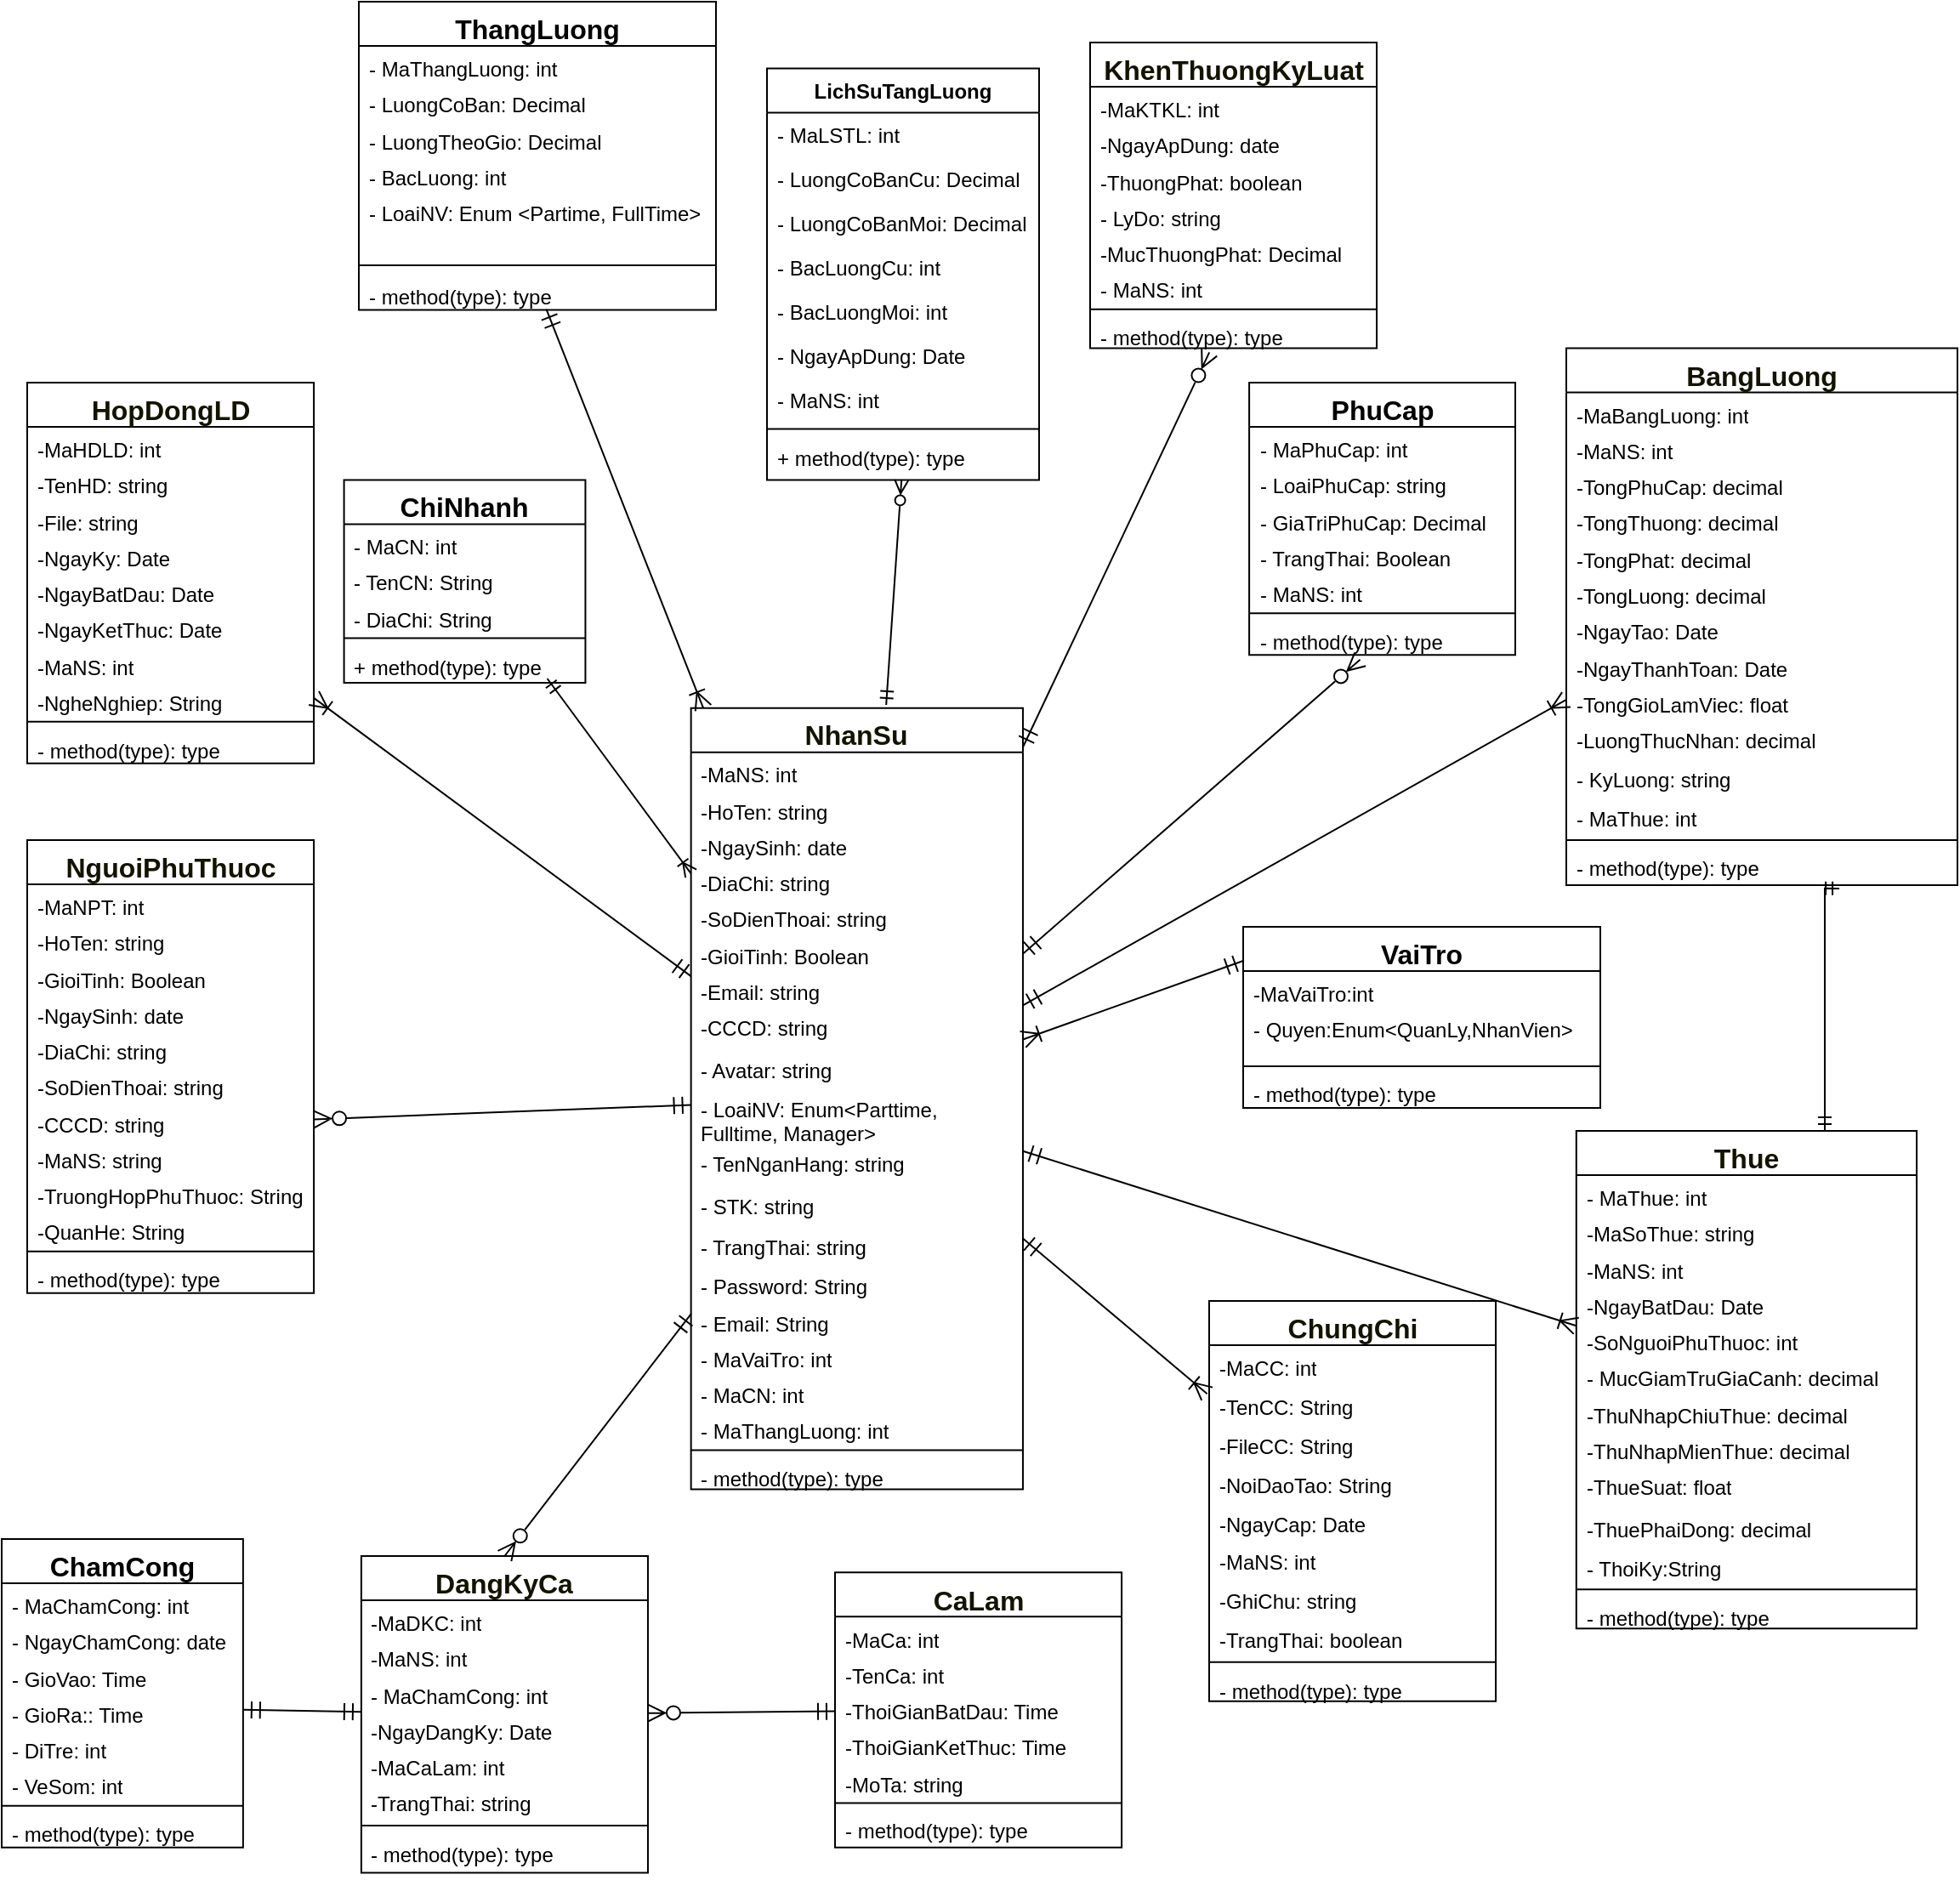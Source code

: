 <mxfile version="27.0.6">
  <diagram id="C5RBs43oDa-KdzZeNtuy" name="Page-1">
    <mxGraphModel dx="1426" dy="811" grid="1" gridSize="10" guides="1" tooltips="1" connect="1" arrows="1" fold="1" page="1" pageScale="1" pageWidth="1169" pageHeight="827" math="0" shadow="0">
      <root>
        <mxCell id="WIyWlLk6GJQsqaUBKTNV-0" />
        <mxCell id="WIyWlLk6GJQsqaUBKTNV-1" parent="WIyWlLk6GJQsqaUBKTNV-0" />
        <mxCell id="MAhJBNkKCPPGFBtyOftE-18" value="&lt;span style=&quot;color: rgb(19, 19, 0); font-family: &amp;quot;trebuchet ms&amp;quot;, verdana, arial, sans-serif; font-size: 16px; text-wrap-mode: nowrap;&quot;&gt;NhanSu&lt;/span&gt;" style="swimlane;fontStyle=1;align=center;verticalAlign=top;childLayout=stackLayout;horizontal=1;startSize=26;horizontalStack=0;resizeParent=1;resizeParentMax=0;resizeLast=0;collapsible=1;marginBottom=0;whiteSpace=wrap;html=1;swimlaneLine=1;" parent="WIyWlLk6GJQsqaUBKTNV-1" vertex="1">
          <mxGeometry x="405.323" y="1051.337" width="195.161" height="459.37" as="geometry" />
        </mxCell>
        <mxCell id="MAhJBNkKCPPGFBtyOftE-22" value="-MaNS: int" style="text;strokeColor=none;fillColor=none;align=left;verticalAlign=top;spacingLeft=4;spacingRight=4;overflow=hidden;rotatable=0;points=[[0,0.5],[1,0.5]];portConstraint=eastwest;whiteSpace=wrap;html=1;" parent="MAhJBNkKCPPGFBtyOftE-18" vertex="1">
          <mxGeometry y="26" width="195.161" height="21.26" as="geometry" />
        </mxCell>
        <mxCell id="MAhJBNkKCPPGFBtyOftE-23" value="-HoTen: string" style="text;strokeColor=none;fillColor=none;align=left;verticalAlign=top;spacingLeft=4;spacingRight=4;overflow=hidden;rotatable=0;points=[[0,0.5],[1,0.5]];portConstraint=eastwest;whiteSpace=wrap;html=1;" parent="MAhJBNkKCPPGFBtyOftE-18" vertex="1">
          <mxGeometry y="47.26" width="195.161" height="21.26" as="geometry" />
        </mxCell>
        <mxCell id="MAhJBNkKCPPGFBtyOftE-30" value="-NgaySinh: date" style="text;strokeColor=none;fillColor=none;align=left;verticalAlign=top;spacingLeft=4;spacingRight=4;overflow=hidden;rotatable=0;points=[[0,0.5],[1,0.5]];portConstraint=eastwest;whiteSpace=wrap;html=1;" parent="MAhJBNkKCPPGFBtyOftE-18" vertex="1">
          <mxGeometry y="68.519" width="195.161" height="21.26" as="geometry" />
        </mxCell>
        <mxCell id="MAhJBNkKCPPGFBtyOftE-31" value="-DiaChi: string" style="text;strokeColor=none;fillColor=none;align=left;verticalAlign=top;spacingLeft=4;spacingRight=4;overflow=hidden;rotatable=0;points=[[0,0.5],[1,0.5]];portConstraint=eastwest;whiteSpace=wrap;html=1;" parent="MAhJBNkKCPPGFBtyOftE-18" vertex="1">
          <mxGeometry y="89.779" width="195.161" height="21.26" as="geometry" />
        </mxCell>
        <mxCell id="MAhJBNkKCPPGFBtyOftE-27" value="-SoDienThoai: string" style="text;strokeColor=none;fillColor=none;align=left;verticalAlign=top;spacingLeft=4;spacingRight=4;overflow=hidden;rotatable=0;points=[[0,0.5],[1,0.5]];portConstraint=eastwest;whiteSpace=wrap;html=1;" parent="MAhJBNkKCPPGFBtyOftE-18" vertex="1">
          <mxGeometry y="111.039" width="195.161" height="21.26" as="geometry" />
        </mxCell>
        <mxCell id="VReWQIGA_epUv6cBJWpS-11" value="-GioiTinh: Boolean" style="text;strokeColor=none;fillColor=none;align=left;verticalAlign=top;spacingLeft=4;spacingRight=4;overflow=hidden;rotatable=0;points=[[0,0.5],[1,0.5]];portConstraint=eastwest;whiteSpace=wrap;html=1;" vertex="1" parent="MAhJBNkKCPPGFBtyOftE-18">
          <mxGeometry y="132.298" width="195.161" height="21.26" as="geometry" />
        </mxCell>
        <mxCell id="MAhJBNkKCPPGFBtyOftE-37" value="-Email: string" style="text;strokeColor=none;fillColor=none;align=left;verticalAlign=top;spacingLeft=4;spacingRight=4;overflow=hidden;rotatable=0;points=[[0,0.5],[1,0.5]];portConstraint=eastwest;whiteSpace=wrap;html=1;" parent="MAhJBNkKCPPGFBtyOftE-18" vertex="1">
          <mxGeometry y="153.558" width="195.161" height="21.26" as="geometry" />
        </mxCell>
        <mxCell id="MAhJBNkKCPPGFBtyOftE-35" value="-CCCD: string&lt;div&gt;&lt;br&gt;&lt;/div&gt;" style="text;strokeColor=none;fillColor=none;align=left;verticalAlign=top;spacingLeft=4;spacingRight=4;overflow=hidden;rotatable=0;points=[[0,0.5],[1,0.5]];portConstraint=eastwest;whiteSpace=wrap;html=1;" parent="MAhJBNkKCPPGFBtyOftE-18" vertex="1">
          <mxGeometry y="174.818" width="195.161" height="24.53" as="geometry" />
        </mxCell>
        <mxCell id="MAhJBNkKCPPGFBtyOftE-33" value="- Avatar: string&lt;div&gt;&lt;br&gt;&lt;/div&gt;" style="text;strokeColor=none;fillColor=none;align=left;verticalAlign=top;spacingLeft=4;spacingRight=4;overflow=hidden;rotatable=0;points=[[0,0.5],[1,0.5]];portConstraint=eastwest;whiteSpace=wrap;html=1;" parent="MAhJBNkKCPPGFBtyOftE-18" vertex="1">
          <mxGeometry y="199.348" width="195.161" height="22.895" as="geometry" />
        </mxCell>
        <mxCell id="skmhvDnqfS03blDSHD1X-7" value="- LoaiNV: Enum&amp;lt;Parttime, Fulltime, Manager&amp;gt;" style="text;strokeColor=none;fillColor=none;align=left;verticalAlign=top;spacingLeft=4;spacingRight=4;overflow=hidden;rotatable=0;points=[[0,0.5],[1,0.5]];portConstraint=eastwest;whiteSpace=wrap;html=1;" parent="MAhJBNkKCPPGFBtyOftE-18" vertex="1">
          <mxGeometry y="222.243" width="195.161" height="32.707" as="geometry" />
        </mxCell>
        <mxCell id="-xSBNWtguhiXdYbyg7LZ-2" value="- TenNganHang: string" style="text;strokeColor=none;fillColor=none;align=left;verticalAlign=top;spacingLeft=4;spacingRight=4;overflow=hidden;rotatable=0;points=[[0,0.5],[1,0.5]];portConstraint=eastwest;whiteSpace=wrap;html=1;" parent="MAhJBNkKCPPGFBtyOftE-18" vertex="1">
          <mxGeometry y="254.95" width="195.161" height="24.53" as="geometry" />
        </mxCell>
        <mxCell id="-xSBNWtguhiXdYbyg7LZ-1" value="- STK: string" style="text;strokeColor=none;fillColor=none;align=left;verticalAlign=top;spacingLeft=4;spacingRight=4;overflow=hidden;rotatable=0;points=[[0,0.5],[1,0.5]];portConstraint=eastwest;whiteSpace=wrap;html=1;" parent="MAhJBNkKCPPGFBtyOftE-18" vertex="1">
          <mxGeometry y="279.481" width="195.161" height="24.53" as="geometry" />
        </mxCell>
        <mxCell id="eUlU37ug8p3AVQOr13L2-28" value="- TrangThai: string" style="text;strokeColor=none;fillColor=none;align=left;verticalAlign=top;spacingLeft=4;spacingRight=4;overflow=hidden;rotatable=0;points=[[0,0.5],[1,0.5]];portConstraint=eastwest;whiteSpace=wrap;html=1;" parent="MAhJBNkKCPPGFBtyOftE-18" vertex="1">
          <mxGeometry y="304.011" width="195.161" height="22.895" as="geometry" />
        </mxCell>
        <mxCell id="rBQ-S6ylepL26hAHZLZ_-9" value="- Password: String" style="text;strokeColor=none;fillColor=none;align=left;verticalAlign=top;spacingLeft=4;spacingRight=4;overflow=hidden;rotatable=0;points=[[0,0.5],[1,0.5]];portConstraint=eastwest;whiteSpace=wrap;html=1;" parent="MAhJBNkKCPPGFBtyOftE-18" vertex="1">
          <mxGeometry y="326.906" width="195.161" height="21.26" as="geometry" />
        </mxCell>
        <mxCell id="rBQ-S6ylepL26hAHZLZ_-8" value="- Email: String" style="text;strokeColor=none;fillColor=none;align=left;verticalAlign=top;spacingLeft=4;spacingRight=4;overflow=hidden;rotatable=0;points=[[0,0.5],[1,0.5]];portConstraint=eastwest;whiteSpace=wrap;html=1;" parent="MAhJBNkKCPPGFBtyOftE-18" vertex="1">
          <mxGeometry y="348.166" width="195.161" height="21.26" as="geometry" />
        </mxCell>
        <mxCell id="n48ZTG4sF5K0UjXIkT7O-37" value="- MaVaiTro: int" style="text;strokeColor=none;fillColor=none;align=left;verticalAlign=top;spacingLeft=4;spacingRight=4;overflow=hidden;rotatable=0;points=[[0,0.5],[1,0.5]];portConstraint=eastwest;whiteSpace=wrap;html=1;" parent="MAhJBNkKCPPGFBtyOftE-18" vertex="1">
          <mxGeometry y="369.425" width="195.161" height="21.26" as="geometry" />
        </mxCell>
        <mxCell id="n48ZTG4sF5K0UjXIkT7O-38" value="- MaCN: int" style="text;strokeColor=none;fillColor=none;align=left;verticalAlign=top;spacingLeft=4;spacingRight=4;overflow=hidden;rotatable=0;points=[[0,0.5],[1,0.5]];portConstraint=eastwest;whiteSpace=wrap;html=1;" parent="MAhJBNkKCPPGFBtyOftE-18" vertex="1">
          <mxGeometry y="390.685" width="195.161" height="21.26" as="geometry" />
        </mxCell>
        <mxCell id="n48ZTG4sF5K0UjXIkT7O-39" value="- MaThangLuong: int" style="text;strokeColor=none;fillColor=none;align=left;verticalAlign=top;spacingLeft=4;spacingRight=4;overflow=hidden;rotatable=0;points=[[0,0.5],[1,0.5]];portConstraint=eastwest;whiteSpace=wrap;html=1;" parent="MAhJBNkKCPPGFBtyOftE-18" vertex="1">
          <mxGeometry y="411.945" width="195.161" height="21.26" as="geometry" />
        </mxCell>
        <mxCell id="MAhJBNkKCPPGFBtyOftE-20" value="" style="line;strokeWidth=1;fillColor=none;align=left;verticalAlign=middle;spacingTop=-1;spacingLeft=3;spacingRight=3;rotatable=0;labelPosition=right;points=[];portConstraint=eastwest;strokeColor=inherit;" parent="MAhJBNkKCPPGFBtyOftE-18" vertex="1">
          <mxGeometry y="433.204" width="195.161" height="6.541" as="geometry" />
        </mxCell>
        <mxCell id="MAhJBNkKCPPGFBtyOftE-21" value="- method(type): type" style="text;strokeColor=none;fillColor=none;align=left;verticalAlign=top;spacingLeft=4;spacingRight=4;overflow=hidden;rotatable=0;points=[[0,0.5],[1,0.5]];portConstraint=eastwest;whiteSpace=wrap;html=1;" parent="MAhJBNkKCPPGFBtyOftE-18" vertex="1">
          <mxGeometry y="439.746" width="195.161" height="19.624" as="geometry" />
        </mxCell>
        <mxCell id="n1UEwjL3b48h6cnCrKYW-0" value="&lt;span style=&quot;color: rgb(19, 19, 0); font-family: &amp;quot;trebuchet ms&amp;quot;, verdana, arial, sans-serif; font-size: 16px; text-wrap-mode: nowrap;&quot;&gt;NguoiPhuThuoc&lt;/span&gt;" style="swimlane;fontStyle=1;align=center;verticalAlign=top;childLayout=stackLayout;horizontal=1;startSize=26;horizontalStack=0;resizeParent=1;resizeParentMax=0;resizeLast=0;collapsible=1;marginBottom=0;whiteSpace=wrap;html=1;" parent="WIyWlLk6GJQsqaUBKTNV-1" vertex="1">
          <mxGeometry x="15" y="1129.017" width="168.548" height="266.398" as="geometry" />
        </mxCell>
        <mxCell id="n1UEwjL3b48h6cnCrKYW-1" value="-MaNPT: int" style="text;strokeColor=none;fillColor=none;align=left;verticalAlign=top;spacingLeft=4;spacingRight=4;overflow=hidden;rotatable=0;points=[[0,0.5],[1,0.5]];portConstraint=eastwest;whiteSpace=wrap;html=1;" parent="n1UEwjL3b48h6cnCrKYW-0" vertex="1">
          <mxGeometry y="26" width="168.548" height="21.26" as="geometry" />
        </mxCell>
        <mxCell id="n1UEwjL3b48h6cnCrKYW-2" value="-HoTen: string" style="text;strokeColor=none;fillColor=none;align=left;verticalAlign=top;spacingLeft=4;spacingRight=4;overflow=hidden;rotatable=0;points=[[0,0.5],[1,0.5]];portConstraint=eastwest;whiteSpace=wrap;html=1;" parent="n1UEwjL3b48h6cnCrKYW-0" vertex="1">
          <mxGeometry y="47.26" width="168.548" height="21.26" as="geometry" />
        </mxCell>
        <mxCell id="VReWQIGA_epUv6cBJWpS-12" value="-GioiTinh: Boolean" style="text;strokeColor=none;fillColor=none;align=left;verticalAlign=top;spacingLeft=4;spacingRight=4;overflow=hidden;rotatable=0;points=[[0,0.5],[1,0.5]];portConstraint=eastwest;whiteSpace=wrap;html=1;" vertex="1" parent="n1UEwjL3b48h6cnCrKYW-0">
          <mxGeometry y="68.519" width="168.548" height="21.26" as="geometry" />
        </mxCell>
        <mxCell id="n1UEwjL3b48h6cnCrKYW-3" value="-NgaySinh: date" style="text;strokeColor=none;fillColor=none;align=left;verticalAlign=top;spacingLeft=4;spacingRight=4;overflow=hidden;rotatable=0;points=[[0,0.5],[1,0.5]];portConstraint=eastwest;whiteSpace=wrap;html=1;" parent="n1UEwjL3b48h6cnCrKYW-0" vertex="1">
          <mxGeometry y="89.779" width="168.548" height="21.26" as="geometry" />
        </mxCell>
        <mxCell id="n1UEwjL3b48h6cnCrKYW-4" value="-DiaChi: string" style="text;strokeColor=none;fillColor=none;align=left;verticalAlign=top;spacingLeft=4;spacingRight=4;overflow=hidden;rotatable=0;points=[[0,0.5],[1,0.5]];portConstraint=eastwest;whiteSpace=wrap;html=1;" parent="n1UEwjL3b48h6cnCrKYW-0" vertex="1">
          <mxGeometry y="111.039" width="168.548" height="21.26" as="geometry" />
        </mxCell>
        <mxCell id="n1UEwjL3b48h6cnCrKYW-5" value="-SoDienThoai: string" style="text;strokeColor=none;fillColor=none;align=left;verticalAlign=top;spacingLeft=4;spacingRight=4;overflow=hidden;rotatable=0;points=[[0,0.5],[1,0.5]];portConstraint=eastwest;whiteSpace=wrap;html=1;" parent="n1UEwjL3b48h6cnCrKYW-0" vertex="1">
          <mxGeometry y="132.298" width="168.548" height="21.26" as="geometry" />
        </mxCell>
        <mxCell id="n1UEwjL3b48h6cnCrKYW-8" value="-CCCD: string" style="text;strokeColor=none;fillColor=none;align=left;verticalAlign=top;spacingLeft=4;spacingRight=4;overflow=hidden;rotatable=0;points=[[0,0.5],[1,0.5]];portConstraint=eastwest;whiteSpace=wrap;html=1;" parent="n1UEwjL3b48h6cnCrKYW-0" vertex="1">
          <mxGeometry y="153.558" width="168.548" height="21.26" as="geometry" />
        </mxCell>
        <mxCell id="n1UEwjL3b48h6cnCrKYW-15" value="-MaNS: string&lt;div&gt;&lt;br&gt;&lt;/div&gt;" style="text;strokeColor=none;fillColor=none;align=left;verticalAlign=top;spacingLeft=4;spacingRight=4;overflow=hidden;rotatable=0;points=[[0,0.5],[1,0.5]];portConstraint=eastwest;whiteSpace=wrap;html=1;" parent="n1UEwjL3b48h6cnCrKYW-0" vertex="1">
          <mxGeometry y="174.818" width="168.548" height="21.26" as="geometry" />
        </mxCell>
        <mxCell id="n1UEwjL3b48h6cnCrKYW-14" value="-TruongHopPhuThuoc: String" style="text;strokeColor=none;fillColor=none;align=left;verticalAlign=top;spacingLeft=4;spacingRight=4;overflow=hidden;rotatable=0;points=[[0,0.5],[1,0.5]];portConstraint=eastwest;whiteSpace=wrap;html=1;" parent="n1UEwjL3b48h6cnCrKYW-0" vertex="1">
          <mxGeometry y="196.077" width="168.548" height="21.26" as="geometry" />
        </mxCell>
        <mxCell id="n1UEwjL3b48h6cnCrKYW-18" value="-QuanHe: String" style="text;strokeColor=none;fillColor=none;align=left;verticalAlign=top;spacingLeft=4;spacingRight=4;overflow=hidden;rotatable=0;points=[[0,0.5],[1,0.5]];portConstraint=eastwest;whiteSpace=wrap;html=1;" parent="n1UEwjL3b48h6cnCrKYW-0" vertex="1">
          <mxGeometry y="217.337" width="168.548" height="21.26" as="geometry" />
        </mxCell>
        <mxCell id="n1UEwjL3b48h6cnCrKYW-10" value="" style="line;strokeWidth=1;fillColor=none;align=left;verticalAlign=middle;spacingTop=-1;spacingLeft=3;spacingRight=3;rotatable=0;labelPosition=right;points=[];portConstraint=eastwest;strokeColor=inherit;" parent="n1UEwjL3b48h6cnCrKYW-0" vertex="1">
          <mxGeometry y="238.597" width="168.548" height="6.541" as="geometry" />
        </mxCell>
        <mxCell id="n1UEwjL3b48h6cnCrKYW-11" value="- method(type): type" style="text;strokeColor=none;fillColor=none;align=left;verticalAlign=top;spacingLeft=4;spacingRight=4;overflow=hidden;rotatable=0;points=[[0,0.5],[1,0.5]];portConstraint=eastwest;whiteSpace=wrap;html=1;" parent="n1UEwjL3b48h6cnCrKYW-0" vertex="1">
          <mxGeometry y="245.138" width="168.548" height="21.26" as="geometry" />
        </mxCell>
        <mxCell id="n1UEwjL3b48h6cnCrKYW-19" value="&lt;span style=&quot;color: rgb(19, 19, 0); font-family: &amp;quot;trebuchet ms&amp;quot;, verdana, arial, sans-serif; font-size: 16px; text-wrap-mode: nowrap;&quot;&gt;HopDongLD&lt;/span&gt;" style="swimlane;fontStyle=1;align=center;verticalAlign=top;childLayout=stackLayout;horizontal=1;startSize=26;horizontalStack=0;resizeParent=1;resizeParentMax=0;resizeLast=0;collapsible=1;marginBottom=0;whiteSpace=wrap;html=1;" parent="WIyWlLk6GJQsqaUBKTNV-1" vertex="1">
          <mxGeometry x="15" y="860" width="168.548" height="223.878" as="geometry" />
        </mxCell>
        <mxCell id="n1UEwjL3b48h6cnCrKYW-20" value="-MaHDLD: int" style="text;strokeColor=none;fillColor=none;align=left;verticalAlign=top;spacingLeft=4;spacingRight=4;overflow=hidden;rotatable=0;points=[[0,0.5],[1,0.5]];portConstraint=eastwest;whiteSpace=wrap;html=1;" parent="n1UEwjL3b48h6cnCrKYW-19" vertex="1">
          <mxGeometry y="26" width="168.548" height="21.26" as="geometry" />
        </mxCell>
        <mxCell id="n1UEwjL3b48h6cnCrKYW-21" value="-TenHD: string" style="text;strokeColor=none;fillColor=none;align=left;verticalAlign=top;spacingLeft=4;spacingRight=4;overflow=hidden;rotatable=0;points=[[0,0.5],[1,0.5]];portConstraint=eastwest;whiteSpace=wrap;html=1;" parent="n1UEwjL3b48h6cnCrKYW-19" vertex="1">
          <mxGeometry y="47.26" width="168.548" height="21.26" as="geometry" />
        </mxCell>
        <mxCell id="n1UEwjL3b48h6cnCrKYW-22" value="-File: string" style="text;strokeColor=none;fillColor=none;align=left;verticalAlign=top;spacingLeft=4;spacingRight=4;overflow=hidden;rotatable=0;points=[[0,0.5],[1,0.5]];portConstraint=eastwest;whiteSpace=wrap;html=1;" parent="n1UEwjL3b48h6cnCrKYW-19" vertex="1">
          <mxGeometry y="68.519" width="168.548" height="21.26" as="geometry" />
        </mxCell>
        <mxCell id="n1UEwjL3b48h6cnCrKYW-23" value="-NgayKy: Date" style="text;strokeColor=none;fillColor=none;align=left;verticalAlign=top;spacingLeft=4;spacingRight=4;overflow=hidden;rotatable=0;points=[[0,0.5],[1,0.5]];portConstraint=eastwest;whiteSpace=wrap;html=1;" parent="n1UEwjL3b48h6cnCrKYW-19" vertex="1">
          <mxGeometry y="89.779" width="168.548" height="21.26" as="geometry" />
        </mxCell>
        <mxCell id="n1UEwjL3b48h6cnCrKYW-24" value="-NgayBatDau: Date" style="text;strokeColor=none;fillColor=none;align=left;verticalAlign=top;spacingLeft=4;spacingRight=4;overflow=hidden;rotatable=0;points=[[0,0.5],[1,0.5]];portConstraint=eastwest;whiteSpace=wrap;html=1;" parent="n1UEwjL3b48h6cnCrKYW-19" vertex="1">
          <mxGeometry y="111.039" width="168.548" height="21.26" as="geometry" />
        </mxCell>
        <mxCell id="n1UEwjL3b48h6cnCrKYW-25" value="-NgayKetThuc: Date" style="text;strokeColor=none;fillColor=none;align=left;verticalAlign=top;spacingLeft=4;spacingRight=4;overflow=hidden;rotatable=0;points=[[0,0.5],[1,0.5]];portConstraint=eastwest;whiteSpace=wrap;html=1;" parent="n1UEwjL3b48h6cnCrKYW-19" vertex="1">
          <mxGeometry y="132.298" width="168.548" height="21.26" as="geometry" />
        </mxCell>
        <mxCell id="n1UEwjL3b48h6cnCrKYW-26" value="-MaNS: int" style="text;strokeColor=none;fillColor=none;align=left;verticalAlign=top;spacingLeft=4;spacingRight=4;overflow=hidden;rotatable=0;points=[[0,0.5],[1,0.5]];portConstraint=eastwest;whiteSpace=wrap;html=1;" parent="n1UEwjL3b48h6cnCrKYW-19" vertex="1">
          <mxGeometry y="153.558" width="168.548" height="21.26" as="geometry" />
        </mxCell>
        <mxCell id="n1UEwjL3b48h6cnCrKYW-27" value="-NgheNghiep: String" style="text;strokeColor=none;fillColor=none;align=left;verticalAlign=top;spacingLeft=4;spacingRight=4;overflow=hidden;rotatable=0;points=[[0,0.5],[1,0.5]];portConstraint=eastwest;whiteSpace=wrap;html=1;" parent="n1UEwjL3b48h6cnCrKYW-19" vertex="1">
          <mxGeometry y="174.818" width="168.548" height="21.26" as="geometry" />
        </mxCell>
        <mxCell id="n1UEwjL3b48h6cnCrKYW-32" value="" style="line;strokeWidth=1;fillColor=none;align=left;verticalAlign=middle;spacingTop=-1;spacingLeft=3;spacingRight=3;rotatable=0;labelPosition=right;points=[];portConstraint=eastwest;strokeColor=inherit;" parent="n1UEwjL3b48h6cnCrKYW-19" vertex="1">
          <mxGeometry y="196.077" width="168.548" height="6.541" as="geometry" />
        </mxCell>
        <mxCell id="n1UEwjL3b48h6cnCrKYW-33" value="- method(type): type" style="text;strokeColor=none;fillColor=none;align=left;verticalAlign=top;spacingLeft=4;spacingRight=4;overflow=hidden;rotatable=0;points=[[0,0.5],[1,0.5]];portConstraint=eastwest;whiteSpace=wrap;html=1;" parent="n1UEwjL3b48h6cnCrKYW-19" vertex="1">
          <mxGeometry y="202.619" width="168.548" height="21.26" as="geometry" />
        </mxCell>
        <mxCell id="skmhvDnqfS03blDSHD1X-12" value="&lt;font face=&quot;trebuchet ms, verdana, arial, sans-serif&quot; color=&quot;#131300&quot;&gt;&lt;span style=&quot;font-size: 16px; text-wrap-mode: nowrap;&quot;&gt;KhenThuongKyLuat&lt;/span&gt;&lt;/font&gt;" style="swimlane;fontStyle=1;align=center;verticalAlign=top;childLayout=stackLayout;horizontal=1;startSize=26;horizontalStack=0;resizeParent=1;resizeParentMax=0;resizeLast=0;collapsible=1;marginBottom=0;whiteSpace=wrap;html=1;" parent="WIyWlLk6GJQsqaUBKTNV-1" vertex="1">
          <mxGeometry x="639.997" y="660" width="168.548" height="179.724" as="geometry" />
        </mxCell>
        <mxCell id="skmhvDnqfS03blDSHD1X-13" value="-MaKTKL: int" style="text;strokeColor=none;fillColor=none;align=left;verticalAlign=top;spacingLeft=4;spacingRight=4;overflow=hidden;rotatable=0;points=[[0,0.5],[1,0.5]];portConstraint=eastwest;whiteSpace=wrap;html=1;" parent="skmhvDnqfS03blDSHD1X-12" vertex="1">
          <mxGeometry y="26" width="168.548" height="21.26" as="geometry" />
        </mxCell>
        <mxCell id="skmhvDnqfS03blDSHD1X-15" value="-NgayApDung: date" style="text;strokeColor=none;fillColor=none;align=left;verticalAlign=top;spacingLeft=4;spacingRight=4;overflow=hidden;rotatable=0;points=[[0,0.5],[1,0.5]];portConstraint=eastwest;whiteSpace=wrap;html=1;" parent="skmhvDnqfS03blDSHD1X-12" vertex="1">
          <mxGeometry y="47.26" width="168.548" height="21.26" as="geometry" />
        </mxCell>
        <mxCell id="skmhvDnqfS03blDSHD1X-16" value="-ThuongPhat: boolean" style="text;strokeColor=none;fillColor=none;align=left;verticalAlign=top;spacingLeft=4;spacingRight=4;overflow=hidden;rotatable=0;points=[[0,0.5],[1,0.5]];portConstraint=eastwest;whiteSpace=wrap;html=1;" parent="skmhvDnqfS03blDSHD1X-12" vertex="1">
          <mxGeometry y="68.519" width="168.548" height="21.26" as="geometry" />
        </mxCell>
        <mxCell id="skmhvDnqfS03blDSHD1X-17" value="- LyDo: string" style="text;strokeColor=none;fillColor=none;align=left;verticalAlign=top;spacingLeft=4;spacingRight=4;overflow=hidden;rotatable=0;points=[[0,0.5],[1,0.5]];portConstraint=eastwest;whiteSpace=wrap;html=1;" parent="skmhvDnqfS03blDSHD1X-12" vertex="1">
          <mxGeometry y="89.779" width="168.548" height="21.26" as="geometry" />
        </mxCell>
        <mxCell id="skmhvDnqfS03blDSHD1X-18" value="-MucThuongPhat: Decimal" style="text;strokeColor=none;fillColor=none;align=left;verticalAlign=top;spacingLeft=4;spacingRight=4;overflow=hidden;rotatable=0;points=[[0,0.5],[1,0.5]];portConstraint=eastwest;whiteSpace=wrap;html=1;" parent="skmhvDnqfS03blDSHD1X-12" vertex="1">
          <mxGeometry y="111.039" width="168.548" height="21.26" as="geometry" />
        </mxCell>
        <mxCell id="n48ZTG4sF5K0UjXIkT7O-40" value="- MaNS: int" style="text;strokeColor=none;fillColor=none;align=left;verticalAlign=top;spacingLeft=4;spacingRight=4;overflow=hidden;rotatable=0;points=[[0,0.5],[1,0.5]];portConstraint=eastwest;whiteSpace=wrap;html=1;" parent="skmhvDnqfS03blDSHD1X-12" vertex="1">
          <mxGeometry y="132.298" width="168.548" height="21.26" as="geometry" />
        </mxCell>
        <mxCell id="skmhvDnqfS03blDSHD1X-22" value="" style="line;strokeWidth=1;fillColor=none;align=left;verticalAlign=middle;spacingTop=-1;spacingLeft=3;spacingRight=3;rotatable=0;labelPosition=right;points=[];portConstraint=eastwest;strokeColor=inherit;" parent="skmhvDnqfS03blDSHD1X-12" vertex="1">
          <mxGeometry y="153.558" width="168.548" height="6.541" as="geometry" />
        </mxCell>
        <mxCell id="skmhvDnqfS03blDSHD1X-23" value="- method(type): type" style="text;strokeColor=none;fillColor=none;align=left;verticalAlign=top;spacingLeft=4;spacingRight=4;overflow=hidden;rotatable=0;points=[[0,0.5],[1,0.5]];portConstraint=eastwest;whiteSpace=wrap;html=1;" parent="skmhvDnqfS03blDSHD1X-12" vertex="1">
          <mxGeometry y="160.099" width="168.548" height="19.624" as="geometry" />
        </mxCell>
        <mxCell id="skmhvDnqfS03blDSHD1X-29" value="&lt;font style=&quot;font-size: 16px;&quot;&gt;PhuCap&lt;/font&gt;" style="swimlane;fontStyle=1;align=center;verticalAlign=top;childLayout=stackLayout;horizontal=1;startSize=26;horizontalStack=0;resizeParent=1;resizeParentMax=0;resizeLast=0;collapsible=1;marginBottom=0;whiteSpace=wrap;html=1;" parent="WIyWlLk6GJQsqaUBKTNV-1" vertex="1">
          <mxGeometry x="733.55" y="860" width="156.45" height="160.099" as="geometry" />
        </mxCell>
        <mxCell id="skmhvDnqfS03blDSHD1X-30" value="- MaPhuCap: int" style="text;strokeColor=none;fillColor=none;align=left;verticalAlign=top;spacingLeft=4;spacingRight=4;overflow=hidden;rotatable=0;points=[[0,0.5],[1,0.5]];portConstraint=eastwest;whiteSpace=wrap;html=1;" parent="skmhvDnqfS03blDSHD1X-29" vertex="1">
          <mxGeometry y="26" width="156.45" height="21.26" as="geometry" />
        </mxCell>
        <mxCell id="skmhvDnqfS03blDSHD1X-33" value="- LoaiPhuCap: string&lt;div&gt;&lt;br&gt;&lt;/div&gt;" style="text;strokeColor=none;fillColor=none;align=left;verticalAlign=top;spacingLeft=4;spacingRight=4;overflow=hidden;rotatable=0;points=[[0,0.5],[1,0.5]];portConstraint=eastwest;whiteSpace=wrap;html=1;" parent="skmhvDnqfS03blDSHD1X-29" vertex="1">
          <mxGeometry y="47.26" width="156.45" height="21.26" as="geometry" />
        </mxCell>
        <mxCell id="skmhvDnqfS03blDSHD1X-35" value="- GiaTriPhuCap: Decimal" style="text;strokeColor=none;fillColor=none;align=left;verticalAlign=top;spacingLeft=4;spacingRight=4;overflow=hidden;rotatable=0;points=[[0,0.5],[1,0.5]];portConstraint=eastwest;whiteSpace=wrap;html=1;" parent="skmhvDnqfS03blDSHD1X-29" vertex="1">
          <mxGeometry y="68.519" width="156.45" height="21.26" as="geometry" />
        </mxCell>
        <mxCell id="skmhvDnqfS03blDSHD1X-34" value="- TrangThai: Boolean" style="text;strokeColor=none;fillColor=none;align=left;verticalAlign=top;spacingLeft=4;spacingRight=4;overflow=hidden;rotatable=0;points=[[0,0.5],[1,0.5]];portConstraint=eastwest;whiteSpace=wrap;html=1;" parent="skmhvDnqfS03blDSHD1X-29" vertex="1">
          <mxGeometry y="89.779" width="156.45" height="21.26" as="geometry" />
        </mxCell>
        <mxCell id="n48ZTG4sF5K0UjXIkT7O-41" value="- MaNS: int" style="text;strokeColor=none;fillColor=none;align=left;verticalAlign=top;spacingLeft=4;spacingRight=4;overflow=hidden;rotatable=0;points=[[0,0.5],[1,0.5]];portConstraint=eastwest;whiteSpace=wrap;html=1;" parent="skmhvDnqfS03blDSHD1X-29" vertex="1">
          <mxGeometry y="111.039" width="156.45" height="21.26" as="geometry" />
        </mxCell>
        <mxCell id="skmhvDnqfS03blDSHD1X-31" value="" style="line;strokeWidth=1;fillColor=none;align=left;verticalAlign=middle;spacingTop=-1;spacingLeft=3;spacingRight=3;rotatable=0;labelPosition=right;points=[];portConstraint=eastwest;strokeColor=inherit;" parent="skmhvDnqfS03blDSHD1X-29" vertex="1">
          <mxGeometry y="132.298" width="156.45" height="6.541" as="geometry" />
        </mxCell>
        <mxCell id="skmhvDnqfS03blDSHD1X-32" value="- method(type): type" style="text;strokeColor=none;fillColor=none;align=left;verticalAlign=top;spacingLeft=4;spacingRight=4;overflow=hidden;rotatable=0;points=[[0,0.5],[1,0.5]];portConstraint=eastwest;whiteSpace=wrap;html=1;" parent="skmhvDnqfS03blDSHD1X-29" vertex="1">
          <mxGeometry y="138.84" width="156.45" height="21.26" as="geometry" />
        </mxCell>
        <mxCell id="G51oChcOCeXx5hfm2UCt-8" value="&lt;font style=&quot;font-size: 16px;&quot;&gt;ThangLuong&lt;/font&gt;" style="swimlane;fontStyle=1;align=center;verticalAlign=top;childLayout=stackLayout;horizontal=1;startSize=26;horizontalStack=0;resizeParent=1;resizeParentMax=0;resizeLast=0;collapsible=1;marginBottom=0;whiteSpace=wrap;html=1;" parent="WIyWlLk6GJQsqaUBKTNV-1" vertex="1">
          <mxGeometry x="209.998" y="636" width="210" height="181.259" as="geometry" />
        </mxCell>
        <mxCell id="G51oChcOCeXx5hfm2UCt-9" value="- MaThangLuong: int&amp;nbsp;&lt;div&gt;&lt;br&gt;&lt;/div&gt;" style="text;strokeColor=none;fillColor=none;align=left;verticalAlign=top;spacingLeft=4;spacingRight=4;overflow=hidden;rotatable=0;points=[[0,0.5],[1,0.5]];portConstraint=eastwest;whiteSpace=wrap;html=1;" parent="G51oChcOCeXx5hfm2UCt-8" vertex="1">
          <mxGeometry y="26" width="210" height="21.26" as="geometry" />
        </mxCell>
        <mxCell id="G51oChcOCeXx5hfm2UCt-13" value="- LuongCoBan: Decimal&lt;div&gt;&lt;br&gt;&lt;/div&gt;" style="text;strokeColor=none;fillColor=none;align=left;verticalAlign=top;spacingLeft=4;spacingRight=4;overflow=hidden;rotatable=0;points=[[0,0.5],[1,0.5]];portConstraint=eastwest;whiteSpace=wrap;html=1;" parent="G51oChcOCeXx5hfm2UCt-8" vertex="1">
          <mxGeometry y="47.26" width="210" height="21.26" as="geometry" />
        </mxCell>
        <mxCell id="eUlU37ug8p3AVQOr13L2-7" value="- LuongTheoGio: Decimal" style="text;strokeColor=none;fillColor=none;align=left;verticalAlign=top;spacingLeft=4;spacingRight=4;overflow=hidden;rotatable=0;points=[[0,0.5],[1,0.5]];portConstraint=eastwest;whiteSpace=wrap;html=1;" parent="G51oChcOCeXx5hfm2UCt-8" vertex="1">
          <mxGeometry y="68.519" width="210" height="21.26" as="geometry" />
        </mxCell>
        <mxCell id="G51oChcOCeXx5hfm2UCt-14" value="- BacLuong: int" style="text;strokeColor=none;fillColor=none;align=left;verticalAlign=top;spacingLeft=4;spacingRight=4;overflow=hidden;rotatable=0;points=[[0,0.5],[1,0.5]];portConstraint=eastwest;whiteSpace=wrap;html=1;" parent="G51oChcOCeXx5hfm2UCt-8" vertex="1">
          <mxGeometry y="89.779" width="210" height="21.26" as="geometry" />
        </mxCell>
        <mxCell id="VReWQIGA_epUv6cBJWpS-0" value="- LoaiNV: Enum &amp;lt;Partime, FullTime&amp;gt;" style="text;strokeColor=none;fillColor=none;align=left;verticalAlign=top;spacingLeft=4;spacingRight=4;overflow=hidden;rotatable=0;points=[[0,0.5],[1,0.5]];portConstraint=eastwest;whiteSpace=wrap;html=1;" parent="G51oChcOCeXx5hfm2UCt-8" vertex="1">
          <mxGeometry y="111.039" width="210" height="38.96" as="geometry" />
        </mxCell>
        <mxCell id="G51oChcOCeXx5hfm2UCt-10" value="" style="line;strokeWidth=1;fillColor=none;align=left;verticalAlign=middle;spacingTop=-1;spacingLeft=3;spacingRight=3;rotatable=0;labelPosition=right;points=[];portConstraint=eastwest;strokeColor=inherit;" parent="G51oChcOCeXx5hfm2UCt-8" vertex="1">
          <mxGeometry y="149.999" width="210" height="10" as="geometry" />
        </mxCell>
        <mxCell id="G51oChcOCeXx5hfm2UCt-12" value="- method(type): type" style="text;align=left;verticalAlign=top;spacingLeft=4;spacingRight=4;overflow=hidden;rotatable=0;points=[[0,0.5],[1,0.5]];portConstraint=eastwest;whiteSpace=wrap;html=1;" parent="G51oChcOCeXx5hfm2UCt-8" vertex="1">
          <mxGeometry y="159.999" width="210" height="21.26" as="geometry" />
        </mxCell>
        <mxCell id="n1UEwjL3b48h6cnCrKYW-64" value="&lt;span style=&quot;color: rgb(19, 19, 0); font-family: &amp;quot;trebuchet ms&amp;quot;, verdana, arial, sans-serif; font-size: 16px; text-wrap-mode: nowrap;&quot;&gt;Thue&lt;/span&gt;" style="swimlane;fontStyle=1;align=center;verticalAlign=top;childLayout=stackLayout;horizontal=1;startSize=26;horizontalStack=0;resizeParent=1;resizeParentMax=0;resizeLast=0;collapsible=1;marginBottom=0;whiteSpace=wrap;html=1;" parent="WIyWlLk6GJQsqaUBKTNV-1" vertex="1">
          <mxGeometry x="925.89" y="1300" width="200.16" height="292.564" as="geometry" />
        </mxCell>
        <mxCell id="VReWQIGA_epUv6cBJWpS-13" value="- MaThue: int" style="text;strokeColor=none;fillColor=none;align=left;verticalAlign=top;spacingLeft=4;spacingRight=4;overflow=hidden;rotatable=0;points=[[0,0.5],[1,0.5]];portConstraint=eastwest;whiteSpace=wrap;html=1;" vertex="1" parent="n1UEwjL3b48h6cnCrKYW-64">
          <mxGeometry y="26" width="200.16" height="21.26" as="geometry" />
        </mxCell>
        <mxCell id="n1UEwjL3b48h6cnCrKYW-65" value="-MaSoThue: string&lt;div&gt;&lt;br&gt;&lt;/div&gt;" style="text;strokeColor=none;fillColor=none;align=left;verticalAlign=top;spacingLeft=4;spacingRight=4;overflow=hidden;rotatable=0;points=[[0,0.5],[1,0.5]];portConstraint=eastwest;whiteSpace=wrap;html=1;" parent="n1UEwjL3b48h6cnCrKYW-64" vertex="1">
          <mxGeometry y="47.26" width="200.16" height="21.26" as="geometry" />
        </mxCell>
        <mxCell id="n1UEwjL3b48h6cnCrKYW-66" value="-MaNS: int" style="text;strokeColor=none;fillColor=none;align=left;verticalAlign=top;spacingLeft=4;spacingRight=4;overflow=hidden;rotatable=0;points=[[0,0.5],[1,0.5]];portConstraint=eastwest;whiteSpace=wrap;html=1;" parent="n1UEwjL3b48h6cnCrKYW-64" vertex="1">
          <mxGeometry y="68.519" width="200.16" height="21.26" as="geometry" />
        </mxCell>
        <mxCell id="n1UEwjL3b48h6cnCrKYW-68" value="-NgayBatDau: Date&lt;div&gt;&lt;br&gt;&lt;/div&gt;" style="text;strokeColor=none;fillColor=none;align=left;verticalAlign=top;spacingLeft=4;spacingRight=4;overflow=hidden;rotatable=0;points=[[0,0.5],[1,0.5]];portConstraint=eastwest;whiteSpace=wrap;html=1;" parent="n1UEwjL3b48h6cnCrKYW-64" vertex="1">
          <mxGeometry y="89.779" width="200.16" height="21.26" as="geometry" />
        </mxCell>
        <mxCell id="n48ZTG4sF5K0UjXIkT7O-1" value="-SoNguoiPhuThuoc&lt;span style=&quot;background-color: transparent; color: light-dark(rgb(0, 0, 0), rgb(255, 255, 255));&quot;&gt;: int&lt;/span&gt;" style="text;strokeColor=none;fillColor=none;align=left;verticalAlign=top;spacingLeft=4;spacingRight=4;overflow=hidden;rotatable=0;points=[[0,0.5],[1,0.5]];portConstraint=eastwest;whiteSpace=wrap;html=1;" parent="n1UEwjL3b48h6cnCrKYW-64" vertex="1">
          <mxGeometry y="111.039" width="200.16" height="21.26" as="geometry" />
        </mxCell>
        <mxCell id="n48ZTG4sF5K0UjXIkT7O-0" value="- MucGiamTruGiaCanh: decimal" style="text;strokeColor=none;fillColor=none;align=left;verticalAlign=top;spacingLeft=4;spacingRight=4;overflow=hidden;rotatable=0;points=[[0,0.5],[1,0.5]];portConstraint=eastwest;whiteSpace=wrap;html=1;" parent="n1UEwjL3b48h6cnCrKYW-64" vertex="1">
          <mxGeometry y="132.298" width="200.16" height="21.26" as="geometry" />
        </mxCell>
        <mxCell id="n1UEwjL3b48h6cnCrKYW-69" value="-ThuNhapChiuThue: decimal" style="text;strokeColor=none;fillColor=none;align=left;verticalAlign=top;spacingLeft=4;spacingRight=4;overflow=hidden;rotatable=0;points=[[0,0.5],[1,0.5]];portConstraint=eastwest;whiteSpace=wrap;html=1;" parent="n1UEwjL3b48h6cnCrKYW-64" vertex="1">
          <mxGeometry y="153.558" width="200.16" height="21.26" as="geometry" />
        </mxCell>
        <mxCell id="n1UEwjL3b48h6cnCrKYW-70" value="-ThuNhapMienThue: decimal" style="text;strokeColor=none;fillColor=none;align=left;verticalAlign=top;spacingLeft=4;spacingRight=4;overflow=hidden;rotatable=0;points=[[0,0.5],[1,0.5]];portConstraint=eastwest;whiteSpace=wrap;html=1;" parent="n1UEwjL3b48h6cnCrKYW-64" vertex="1">
          <mxGeometry y="174.818" width="200.16" height="21.26" as="geometry" />
        </mxCell>
        <mxCell id="n1UEwjL3b48h6cnCrKYW-71" value="-ThueSuat: float" style="text;strokeColor=none;fillColor=none;align=left;verticalAlign=top;spacingLeft=4;spacingRight=4;overflow=hidden;rotatable=0;points=[[0,0.5],[1,0.5]];portConstraint=eastwest;whiteSpace=wrap;html=1;" parent="n1UEwjL3b48h6cnCrKYW-64" vertex="1">
          <mxGeometry y="196.077" width="200.16" height="24.53" as="geometry" />
        </mxCell>
        <mxCell id="n1UEwjL3b48h6cnCrKYW-72" value="-ThuePhaiDong: decimal&lt;div&gt;&lt;br&gt;&lt;/div&gt;" style="text;strokeColor=none;fillColor=none;align=left;verticalAlign=top;spacingLeft=4;spacingRight=4;overflow=hidden;rotatable=0;points=[[0,0.5],[1,0.5]];portConstraint=eastwest;whiteSpace=wrap;html=1;" parent="n1UEwjL3b48h6cnCrKYW-64" vertex="1">
          <mxGeometry y="220.608" width="200.16" height="22.895" as="geometry" />
        </mxCell>
        <mxCell id="n48ZTG4sF5K0UjXIkT7O-2" value="- ThoiKy:String" style="text;strokeColor=none;fillColor=none;align=left;verticalAlign=top;spacingLeft=4;spacingRight=4;overflow=hidden;rotatable=0;points=[[0,0.5],[1,0.5]];portConstraint=eastwest;whiteSpace=wrap;html=1;" parent="n1UEwjL3b48h6cnCrKYW-64" vertex="1">
          <mxGeometry y="243.503" width="200.16" height="22.895" as="geometry" />
        </mxCell>
        <mxCell id="n1UEwjL3b48h6cnCrKYW-74" value="" style="line;strokeWidth=1;fillColor=none;align=left;verticalAlign=middle;spacingTop=-1;spacingLeft=3;spacingRight=3;rotatable=0;labelPosition=right;points=[];portConstraint=eastwest;strokeColor=inherit;" parent="n1UEwjL3b48h6cnCrKYW-64" vertex="1">
          <mxGeometry y="266.398" width="200.16" height="6.541" as="geometry" />
        </mxCell>
        <mxCell id="n1UEwjL3b48h6cnCrKYW-75" value="- method(type): type" style="text;strokeColor=none;fillColor=none;align=left;verticalAlign=top;spacingLeft=4;spacingRight=4;overflow=hidden;rotatable=0;points=[[0,0.5],[1,0.5]];portConstraint=eastwest;whiteSpace=wrap;html=1;" parent="n1UEwjL3b48h6cnCrKYW-64" vertex="1">
          <mxGeometry y="272.939" width="200.16" height="19.624" as="geometry" />
        </mxCell>
        <mxCell id="n1UEwjL3b48h6cnCrKYW-77" value="&lt;span style=&quot;color: rgb(19, 19, 0); font-family: &amp;quot;trebuchet ms&amp;quot;, verdana, arial, sans-serif; font-size: 16px; text-wrap-mode: nowrap;&quot;&gt;ChungChi&lt;/span&gt;&lt;div&gt;&lt;span style=&quot;color: rgb(19, 19, 0); font-family: &amp;quot;trebuchet ms&amp;quot;, verdana, arial, sans-serif; font-size: 16px; text-wrap-mode: nowrap;&quot;&gt;&lt;br&gt;&lt;/span&gt;&lt;/div&gt;" style="swimlane;fontStyle=1;align=center;verticalAlign=top;childLayout=stackLayout;horizontal=1;startSize=26;horizontalStack=0;resizeParent=1;resizeParentMax=0;resizeLast=0;collapsible=1;marginBottom=0;whiteSpace=wrap;html=1;" parent="WIyWlLk6GJQsqaUBKTNV-1" vertex="1">
          <mxGeometry x="709.997" y="1400.004" width="168.548" height="235.326" as="geometry" />
        </mxCell>
        <mxCell id="n1UEwjL3b48h6cnCrKYW-85" value="-MaCC: int" style="text;strokeColor=none;fillColor=none;align=left;verticalAlign=top;spacingLeft=4;spacingRight=4;overflow=hidden;rotatable=0;points=[[0,0.5],[1,0.5]];portConstraint=eastwest;whiteSpace=wrap;html=1;" parent="n1UEwjL3b48h6cnCrKYW-77" vertex="1">
          <mxGeometry y="26" width="168.548" height="22.895" as="geometry" />
        </mxCell>
        <mxCell id="n1UEwjL3b48h6cnCrKYW-86" value="-TenCC: String" style="text;strokeColor=none;fillColor=none;align=left;verticalAlign=top;spacingLeft=4;spacingRight=4;overflow=hidden;rotatable=0;points=[[0,0.5],[1,0.5]];portConstraint=eastwest;whiteSpace=wrap;html=1;" parent="n1UEwjL3b48h6cnCrKYW-77" vertex="1">
          <mxGeometry y="48.895" width="168.548" height="22.895" as="geometry" />
        </mxCell>
        <mxCell id="rBQ-S6ylepL26hAHZLZ_-13" value="-FileCC: String" style="text;strokeColor=none;fillColor=none;align=left;verticalAlign=top;spacingLeft=4;spacingRight=4;overflow=hidden;rotatable=0;points=[[0,0.5],[1,0.5]];portConstraint=eastwest;whiteSpace=wrap;html=1;" parent="n1UEwjL3b48h6cnCrKYW-77" vertex="1">
          <mxGeometry y="71.79" width="168.548" height="22.895" as="geometry" />
        </mxCell>
        <mxCell id="rBQ-S6ylepL26hAHZLZ_-12" value="-NoiDaoTao: String&lt;div&gt;&lt;br&gt;&lt;/div&gt;" style="text;strokeColor=none;fillColor=none;align=left;verticalAlign=top;spacingLeft=4;spacingRight=4;overflow=hidden;rotatable=0;points=[[0,0.5],[1,0.5]];portConstraint=eastwest;whiteSpace=wrap;html=1;" parent="n1UEwjL3b48h6cnCrKYW-77" vertex="1">
          <mxGeometry y="94.685" width="168.548" height="22.895" as="geometry" />
        </mxCell>
        <mxCell id="rBQ-S6ylepL26hAHZLZ_-11" value="-NgayCap: Date" style="text;strokeColor=none;fillColor=none;align=left;verticalAlign=top;spacingLeft=4;spacingRight=4;overflow=hidden;rotatable=0;points=[[0,0.5],[1,0.5]];portConstraint=eastwest;whiteSpace=wrap;html=1;" parent="n1UEwjL3b48h6cnCrKYW-77" vertex="1">
          <mxGeometry y="117.58" width="168.548" height="22.895" as="geometry" />
        </mxCell>
        <mxCell id="rBQ-S6ylepL26hAHZLZ_-10" value="-MaNS: int" style="text;strokeColor=none;fillColor=none;align=left;verticalAlign=top;spacingLeft=4;spacingRight=4;overflow=hidden;rotatable=0;points=[[0,0.5],[1,0.5]];portConstraint=eastwest;whiteSpace=wrap;html=1;" parent="n1UEwjL3b48h6cnCrKYW-77" vertex="1">
          <mxGeometry y="140.475" width="168.548" height="22.895" as="geometry" />
        </mxCell>
        <mxCell id="rBQ-S6ylepL26hAHZLZ_-15" value="-GhiChu: string" style="text;strokeColor=none;fillColor=none;align=left;verticalAlign=top;spacingLeft=4;spacingRight=4;overflow=hidden;rotatable=0;points=[[0,0.5],[1,0.5]];portConstraint=eastwest;whiteSpace=wrap;html=1;" parent="n1UEwjL3b48h6cnCrKYW-77" vertex="1">
          <mxGeometry y="163.37" width="168.548" height="22.895" as="geometry" />
        </mxCell>
        <mxCell id="rBQ-S6ylepL26hAHZLZ_-14" value="-TrangThai: boolean" style="text;strokeColor=none;fillColor=none;align=left;verticalAlign=top;spacingLeft=4;spacingRight=4;overflow=hidden;rotatable=0;points=[[0,0.5],[1,0.5]];portConstraint=eastwest;whiteSpace=wrap;html=1;" parent="n1UEwjL3b48h6cnCrKYW-77" vertex="1">
          <mxGeometry y="186.265" width="168.548" height="22.895" as="geometry" />
        </mxCell>
        <mxCell id="n1UEwjL3b48h6cnCrKYW-87" value="" style="line;strokeWidth=1;fillColor=none;align=left;verticalAlign=middle;spacingTop=-1;spacingLeft=3;spacingRight=3;rotatable=0;labelPosition=right;points=[];portConstraint=eastwest;strokeColor=inherit;" parent="n1UEwjL3b48h6cnCrKYW-77" vertex="1">
          <mxGeometry y="209.16" width="168.548" height="6.541" as="geometry" />
        </mxCell>
        <mxCell id="n1UEwjL3b48h6cnCrKYW-88" value="- method(type): type" style="text;strokeColor=none;fillColor=none;align=left;verticalAlign=top;spacingLeft=4;spacingRight=4;overflow=hidden;rotatable=0;points=[[0,0.5],[1,0.5]];portConstraint=eastwest;whiteSpace=wrap;html=1;" parent="n1UEwjL3b48h6cnCrKYW-77" vertex="1">
          <mxGeometry y="215.702" width="168.548" height="19.624" as="geometry" />
        </mxCell>
        <mxCell id="E4s4HPXRcCscKU61poWX-0" value="&lt;span style=&quot;color: rgb(19, 19, 0); font-family: &amp;quot;trebuchet ms&amp;quot;, verdana, arial, sans-serif; font-size: 16px; text-wrap-mode: nowrap;&quot;&gt;DangKyCa&lt;/span&gt;&lt;div&gt;&lt;span style=&quot;color: rgb(19, 19, 0); font-family: &amp;quot;trebuchet ms&amp;quot;, verdana, arial, sans-serif; font-size: 16px; text-wrap-mode: nowrap;&quot;&gt;&lt;br&gt;&lt;/span&gt;&lt;/div&gt;" style="swimlane;fontStyle=1;align=center;verticalAlign=top;childLayout=stackLayout;horizontal=1;startSize=26;horizontalStack=0;resizeParent=1;resizeParentMax=0;resizeLast=0;collapsible=1;marginBottom=0;whiteSpace=wrap;html=1;" parent="WIyWlLk6GJQsqaUBKTNV-1" vertex="1">
          <mxGeometry x="211.446" y="1550.005" width="168.548" height="186.265" as="geometry" />
        </mxCell>
        <mxCell id="E4s4HPXRcCscKU61poWX-1" value="-MaDKC: int" style="text;strokeColor=none;fillColor=none;align=left;verticalAlign=top;spacingLeft=4;spacingRight=4;overflow=hidden;rotatable=0;points=[[0,0.5],[1,0.5]];portConstraint=eastwest;whiteSpace=wrap;html=1;" parent="E4s4HPXRcCscKU61poWX-0" vertex="1">
          <mxGeometry y="26" width="168.548" height="21.26" as="geometry" />
        </mxCell>
        <mxCell id="E4s4HPXRcCscKU61poWX-2" value="-MaNS: int" style="text;strokeColor=none;fillColor=none;align=left;verticalAlign=top;spacingLeft=4;spacingRight=4;overflow=hidden;rotatable=0;points=[[0,0.5],[1,0.5]];portConstraint=eastwest;whiteSpace=wrap;html=1;" parent="E4s4HPXRcCscKU61poWX-0" vertex="1">
          <mxGeometry y="47.26" width="168.548" height="21.26" as="geometry" />
        </mxCell>
        <mxCell id="n48ZTG4sF5K0UjXIkT7O-35" value="- MaChamCong: int" style="text;strokeColor=none;fillColor=none;align=left;verticalAlign=top;spacingLeft=4;spacingRight=4;overflow=hidden;rotatable=0;points=[[0,0.5],[1,0.5]];portConstraint=eastwest;whiteSpace=wrap;html=1;" parent="E4s4HPXRcCscKU61poWX-0" vertex="1">
          <mxGeometry y="68.519" width="168.548" height="21.26" as="geometry" />
        </mxCell>
        <mxCell id="E4s4HPXRcCscKU61poWX-3" value="-NgayDangKy: Date" style="text;strokeColor=none;fillColor=none;align=left;verticalAlign=top;spacingLeft=4;spacingRight=4;overflow=hidden;rotatable=0;points=[[0,0.5],[1,0.5]];portConstraint=eastwest;whiteSpace=wrap;html=1;" parent="E4s4HPXRcCscKU61poWX-0" vertex="1">
          <mxGeometry y="89.779" width="168.548" height="21.26" as="geometry" />
        </mxCell>
        <mxCell id="E4s4HPXRcCscKU61poWX-5" value="-MaCaLam: int" style="text;strokeColor=none;fillColor=none;align=left;verticalAlign=top;spacingLeft=4;spacingRight=4;overflow=hidden;rotatable=0;points=[[0,0.5],[1,0.5]];portConstraint=eastwest;whiteSpace=wrap;html=1;" parent="E4s4HPXRcCscKU61poWX-0" vertex="1">
          <mxGeometry y="111.039" width="168.548" height="21.26" as="geometry" />
        </mxCell>
        <mxCell id="E4s4HPXRcCscKU61poWX-10" value="-TrangThai: string" style="text;strokeColor=none;fillColor=none;align=left;verticalAlign=top;spacingLeft=4;spacingRight=4;overflow=hidden;rotatable=0;points=[[0,0.5],[1,0.5]];portConstraint=eastwest;whiteSpace=wrap;html=1;" parent="E4s4HPXRcCscKU61poWX-0" vertex="1">
          <mxGeometry y="132.298" width="168.548" height="22.895" as="geometry" />
        </mxCell>
        <mxCell id="E4s4HPXRcCscKU61poWX-11" value="" style="line;strokeWidth=1;fillColor=none;align=left;verticalAlign=middle;spacingTop=-1;spacingLeft=3;spacingRight=3;rotatable=0;labelPosition=right;points=[];portConstraint=eastwest;strokeColor=inherit;" parent="E4s4HPXRcCscKU61poWX-0" vertex="1">
          <mxGeometry y="155.193" width="168.548" height="6.541" as="geometry" />
        </mxCell>
        <mxCell id="E4s4HPXRcCscKU61poWX-12" value="- method(type): type" style="text;strokeColor=none;fillColor=none;align=left;verticalAlign=top;spacingLeft=4;spacingRight=4;overflow=hidden;rotatable=0;points=[[0,0.5],[1,0.5]];portConstraint=eastwest;whiteSpace=wrap;html=1;" parent="E4s4HPXRcCscKU61poWX-0" vertex="1">
          <mxGeometry y="161.735" width="168.548" height="24.53" as="geometry" />
        </mxCell>
        <mxCell id="N28FY7dznze9wL057d7z-0" value="&lt;div&gt;&lt;span style=&quot;color: rgb(19, 19, 0); font-family: &amp;quot;trebuchet ms&amp;quot;, verdana, arial, sans-serif; font-size: 16px; text-wrap-mode: nowrap;&quot;&gt;CaLam&lt;/span&gt;&lt;/div&gt;" style="swimlane;fontStyle=1;align=center;verticalAlign=top;childLayout=stackLayout;horizontal=1;startSize=26;horizontalStack=0;resizeParent=1;resizeParentMax=0;resizeLast=0;collapsible=1;marginBottom=0;whiteSpace=wrap;html=1;" parent="WIyWlLk6GJQsqaUBKTNV-1" vertex="1">
          <mxGeometry x="490.003" y="1559.626" width="168.548" height="161.735" as="geometry" />
        </mxCell>
        <mxCell id="N28FY7dznze9wL057d7z-1" value="-MaCa: int" style="text;strokeColor=none;fillColor=none;align=left;verticalAlign=top;spacingLeft=4;spacingRight=4;overflow=hidden;rotatable=0;points=[[0,0.5],[1,0.5]];portConstraint=eastwest;whiteSpace=wrap;html=1;" parent="N28FY7dznze9wL057d7z-0" vertex="1">
          <mxGeometry y="26" width="168.548" height="21.26" as="geometry" />
        </mxCell>
        <mxCell id="N28FY7dznze9wL057d7z-2" value="-TenCa: int" style="text;strokeColor=none;fillColor=none;align=left;verticalAlign=top;spacingLeft=4;spacingRight=4;overflow=hidden;rotatable=0;points=[[0,0.5],[1,0.5]];portConstraint=eastwest;whiteSpace=wrap;html=1;" parent="N28FY7dznze9wL057d7z-0" vertex="1">
          <mxGeometry y="47.26" width="168.548" height="21.26" as="geometry" />
        </mxCell>
        <mxCell id="N28FY7dznze9wL057d7z-3" value="-ThoiGianBatDau: Time" style="text;strokeColor=none;fillColor=none;align=left;verticalAlign=top;spacingLeft=4;spacingRight=4;overflow=hidden;rotatable=0;points=[[0,0.5],[1,0.5]];portConstraint=eastwest;whiteSpace=wrap;html=1;" parent="N28FY7dznze9wL057d7z-0" vertex="1">
          <mxGeometry y="68.519" width="168.548" height="21.26" as="geometry" />
        </mxCell>
        <mxCell id="N28FY7dznze9wL057d7z-4" value="-ThoiGianKetThuc: Time" style="text;strokeColor=none;fillColor=none;align=left;verticalAlign=top;spacingLeft=4;spacingRight=4;overflow=hidden;rotatable=0;points=[[0,0.5],[1,0.5]];portConstraint=eastwest;whiteSpace=wrap;html=1;" parent="N28FY7dznze9wL057d7z-0" vertex="1">
          <mxGeometry y="89.779" width="168.548" height="21.26" as="geometry" />
        </mxCell>
        <mxCell id="N28FY7dznze9wL057d7z-5" value="-MoTa: string" style="text;strokeColor=none;fillColor=none;align=left;verticalAlign=top;spacingLeft=4;spacingRight=4;overflow=hidden;rotatable=0;points=[[0,0.5],[1,0.5]];portConstraint=eastwest;whiteSpace=wrap;html=1;" parent="N28FY7dznze9wL057d7z-0" vertex="1">
          <mxGeometry y="111.039" width="168.548" height="21.26" as="geometry" />
        </mxCell>
        <mxCell id="N28FY7dznze9wL057d7z-7" value="" style="line;strokeWidth=1;fillColor=none;align=left;verticalAlign=middle;spacingTop=-1;spacingLeft=3;spacingRight=3;rotatable=0;labelPosition=right;points=[];portConstraint=eastwest;strokeColor=inherit;" parent="N28FY7dznze9wL057d7z-0" vertex="1">
          <mxGeometry y="132.298" width="168.548" height="6.541" as="geometry" />
        </mxCell>
        <mxCell id="N28FY7dznze9wL057d7z-8" value="- method(type): type" style="text;strokeColor=none;fillColor=none;align=left;verticalAlign=top;spacingLeft=4;spacingRight=4;overflow=hidden;rotatable=0;points=[[0,0.5],[1,0.5]];portConstraint=eastwest;whiteSpace=wrap;html=1;" parent="N28FY7dznze9wL057d7z-0" vertex="1">
          <mxGeometry y="138.84" width="168.548" height="22.895" as="geometry" />
        </mxCell>
        <mxCell id="N28FY7dznze9wL057d7z-10" value="&lt;div&gt;&lt;span style=&quot;color: rgb(19, 19, 0); font-family: &amp;quot;trebuchet ms&amp;quot;, verdana, arial, sans-serif; font-size: 16px; text-wrap-mode: nowrap;&quot;&gt;BangLuong&lt;/span&gt;&lt;/div&gt;&lt;div&gt;&lt;span style=&quot;color: rgb(19, 19, 0); font-family: &amp;quot;trebuchet ms&amp;quot;, verdana, arial, sans-serif; font-size: 16px; text-wrap-mode: nowrap;&quot;&gt;&lt;br&gt;&lt;/span&gt;&lt;/div&gt;" style="swimlane;fontStyle=1;align=center;verticalAlign=top;childLayout=stackLayout;horizontal=1;startSize=26;horizontalStack=0;resizeParent=1;resizeParentMax=0;resizeLast=0;collapsible=1;marginBottom=0;whiteSpace=wrap;html=1;" parent="WIyWlLk6GJQsqaUBKTNV-1" vertex="1">
          <mxGeometry x="919.998" y="839.72" width="230" height="315.794" as="geometry" />
        </mxCell>
        <mxCell id="N28FY7dznze9wL057d7z-11" value="-MaBangLuong: int" style="text;strokeColor=none;fillColor=none;align=left;verticalAlign=top;spacingLeft=4;spacingRight=4;overflow=hidden;rotatable=0;points=[[0,0.5],[1,0.5]];portConstraint=eastwest;whiteSpace=wrap;html=1;" parent="N28FY7dznze9wL057d7z-10" vertex="1">
          <mxGeometry y="26" width="230" height="21.26" as="geometry" />
        </mxCell>
        <mxCell id="N28FY7dznze9wL057d7z-12" value="-MaNS: int" style="text;strokeColor=none;fillColor=none;align=left;verticalAlign=top;spacingLeft=4;spacingRight=4;overflow=hidden;rotatable=0;points=[[0,0.5],[1,0.5]];portConstraint=eastwest;whiteSpace=wrap;html=1;" parent="N28FY7dznze9wL057d7z-10" vertex="1">
          <mxGeometry y="47.26" width="230" height="21.26" as="geometry" />
        </mxCell>
        <mxCell id="N28FY7dznze9wL057d7z-28" value="-TongPhuCap: decimal" style="text;strokeColor=none;fillColor=none;align=left;verticalAlign=top;spacingLeft=4;spacingRight=4;overflow=hidden;rotatable=0;points=[[0,0.5],[1,0.5]];portConstraint=eastwest;whiteSpace=wrap;html=1;" parent="N28FY7dznze9wL057d7z-10" vertex="1">
          <mxGeometry y="68.519" width="230" height="21.26" as="geometry" />
        </mxCell>
        <mxCell id="VReWQIGA_epUv6cBJWpS-2" value="-TongThuong: decimal" style="text;strokeColor=none;fillColor=none;align=left;verticalAlign=top;spacingLeft=4;spacingRight=4;overflow=hidden;rotatable=0;points=[[0,0.5],[1,0.5]];portConstraint=eastwest;whiteSpace=wrap;html=1;" parent="N28FY7dznze9wL057d7z-10" vertex="1">
          <mxGeometry y="89.779" width="230" height="21.26" as="geometry" />
        </mxCell>
        <mxCell id="VReWQIGA_epUv6cBJWpS-1" value="-TongPhat: decimal" style="text;strokeColor=none;fillColor=none;align=left;verticalAlign=top;spacingLeft=4;spacingRight=4;overflow=hidden;rotatable=0;points=[[0,0.5],[1,0.5]];portConstraint=eastwest;whiteSpace=wrap;html=1;" parent="N28FY7dznze9wL057d7z-10" vertex="1">
          <mxGeometry y="111.039" width="230" height="21.26" as="geometry" />
        </mxCell>
        <mxCell id="VReWQIGA_epUv6cBJWpS-9" value="-TongLuong: decimal" style="text;strokeColor=none;fillColor=none;align=left;verticalAlign=top;spacingLeft=4;spacingRight=4;overflow=hidden;rotatable=0;points=[[0,0.5],[1,0.5]];portConstraint=eastwest;whiteSpace=wrap;html=1;" parent="N28FY7dznze9wL057d7z-10" vertex="1">
          <mxGeometry y="132.298" width="230" height="21.26" as="geometry" />
        </mxCell>
        <mxCell id="N28FY7dznze9wL057d7z-13" value="-NgayTao: Date" style="text;strokeColor=none;fillColor=none;align=left;verticalAlign=top;spacingLeft=4;spacingRight=4;overflow=hidden;rotatable=0;points=[[0,0.5],[1,0.5]];portConstraint=eastwest;whiteSpace=wrap;html=1;" parent="N28FY7dznze9wL057d7z-10" vertex="1">
          <mxGeometry y="153.558" width="230" height="21.26" as="geometry" />
        </mxCell>
        <mxCell id="N28FY7dznze9wL057d7z-14" value="-NgayThanhToan: Date" style="text;strokeColor=none;fillColor=none;align=left;verticalAlign=top;spacingLeft=4;spacingRight=4;overflow=hidden;rotatable=0;points=[[0,0.5],[1,0.5]];portConstraint=eastwest;whiteSpace=wrap;html=1;" parent="N28FY7dznze9wL057d7z-10" vertex="1">
          <mxGeometry y="174.818" width="230" height="21.26" as="geometry" />
        </mxCell>
        <mxCell id="N28FY7dznze9wL057d7z-15" value="-TongGioLamViec: float" style="text;strokeColor=none;fillColor=none;align=left;verticalAlign=top;spacingLeft=4;spacingRight=4;overflow=hidden;rotatable=0;points=[[0,0.5],[1,0.5]];portConstraint=eastwest;whiteSpace=wrap;html=1;" parent="N28FY7dznze9wL057d7z-10" vertex="1">
          <mxGeometry y="196.077" width="230" height="21.26" as="geometry" />
        </mxCell>
        <mxCell id="N28FY7dznze9wL057d7z-16" value="-LuongThucNhan: decimal" style="text;strokeColor=none;fillColor=none;align=left;verticalAlign=top;spacingLeft=4;spacingRight=4;overflow=hidden;rotatable=0;points=[[0,0.5],[1,0.5]];portConstraint=eastwest;whiteSpace=wrap;html=1;" parent="N28FY7dznze9wL057d7z-10" vertex="1">
          <mxGeometry y="217.337" width="230" height="22.895" as="geometry" />
        </mxCell>
        <mxCell id="VReWQIGA_epUv6cBJWpS-7" value="- KyLuong: string" style="text;strokeColor=none;fillColor=none;align=left;verticalAlign=top;spacingLeft=4;spacingRight=4;overflow=hidden;rotatable=0;points=[[0,0.5],[1,0.5]];portConstraint=eastwest;whiteSpace=wrap;html=1;" parent="N28FY7dznze9wL057d7z-10" vertex="1">
          <mxGeometry y="240.232" width="230" height="22.895" as="geometry" />
        </mxCell>
        <mxCell id="VReWQIGA_epUv6cBJWpS-15" value="- MaThue: int" style="text;strokeColor=none;fillColor=none;align=left;verticalAlign=top;spacingLeft=4;spacingRight=4;overflow=hidden;rotatable=0;points=[[0,0.5],[1,0.5]];portConstraint=eastwest;whiteSpace=wrap;html=1;" vertex="1" parent="N28FY7dznze9wL057d7z-10">
          <mxGeometry y="263.127" width="230" height="22.895" as="geometry" />
        </mxCell>
        <mxCell id="N28FY7dznze9wL057d7z-17" value="" style="line;strokeWidth=1;fillColor=none;align=left;verticalAlign=middle;spacingTop=-1;spacingLeft=3;spacingRight=3;rotatable=0;labelPosition=right;points=[];portConstraint=eastwest;strokeColor=inherit;" parent="N28FY7dznze9wL057d7z-10" vertex="1">
          <mxGeometry y="286.022" width="230" height="6.541" as="geometry" />
        </mxCell>
        <mxCell id="N28FY7dznze9wL057d7z-18" value="- method(type): type" style="text;strokeColor=none;fillColor=none;align=left;verticalAlign=top;spacingLeft=4;spacingRight=4;overflow=hidden;rotatable=0;points=[[0,0.5],[1,0.5]];portConstraint=eastwest;whiteSpace=wrap;html=1;" parent="N28FY7dznze9wL057d7z-10" vertex="1">
          <mxGeometry y="292.564" width="230" height="23.23" as="geometry" />
        </mxCell>
        <mxCell id="eUlU37ug8p3AVQOr13L2-12" value="&lt;font style=&quot;font-size: 16px;&quot;&gt;ChamCong&lt;/font&gt;" style="swimlane;fontStyle=1;align=center;verticalAlign=top;childLayout=stackLayout;horizontal=1;startSize=26;horizontalStack=0;resizeParent=1;resizeParentMax=0;resizeLast=0;collapsible=1;marginBottom=0;whiteSpace=wrap;html=1;" parent="WIyWlLk6GJQsqaUBKTNV-1" vertex="1">
          <mxGeometry y="1540.001" width="141.935" height="181.359" as="geometry" />
        </mxCell>
        <mxCell id="eUlU37ug8p3AVQOr13L2-13" value="- MaChamCong: int&lt;div&gt;&lt;br&gt;&lt;/div&gt;" style="text;strokeColor=none;fillColor=none;align=left;verticalAlign=top;spacingLeft=4;spacingRight=4;overflow=hidden;rotatable=0;points=[[0,0.5],[1,0.5]];portConstraint=eastwest;whiteSpace=wrap;html=1;" parent="eUlU37ug8p3AVQOr13L2-12" vertex="1">
          <mxGeometry y="26" width="141.935" height="21.26" as="geometry" />
        </mxCell>
        <mxCell id="eUlU37ug8p3AVQOr13L2-16" value="- NgayChamCong: date&lt;div&gt;&lt;br&gt;&lt;/div&gt;" style="text;strokeColor=none;fillColor=none;align=left;verticalAlign=top;spacingLeft=4;spacingRight=4;overflow=hidden;rotatable=0;points=[[0,0.5],[1,0.5]];portConstraint=eastwest;whiteSpace=wrap;html=1;" parent="eUlU37ug8p3AVQOr13L2-12" vertex="1">
          <mxGeometry y="47.26" width="141.935" height="21.26" as="geometry" />
        </mxCell>
        <mxCell id="eUlU37ug8p3AVQOr13L2-17" value="- GioVao: Time&lt;div&gt;&lt;br&gt;&lt;/div&gt;" style="text;strokeColor=none;fillColor=none;align=left;verticalAlign=top;spacingLeft=4;spacingRight=4;overflow=hidden;rotatable=0;points=[[0,0.5],[1,0.5]];portConstraint=eastwest;whiteSpace=wrap;html=1;" parent="eUlU37ug8p3AVQOr13L2-12" vertex="1">
          <mxGeometry y="68.519" width="141.935" height="21.26" as="geometry" />
        </mxCell>
        <mxCell id="eUlU37ug8p3AVQOr13L2-18" value="- GioRa:: Time&lt;div&gt;&lt;br&gt;&lt;/div&gt;" style="text;strokeColor=none;fillColor=none;align=left;verticalAlign=top;spacingLeft=4;spacingRight=4;overflow=hidden;rotatable=0;points=[[0,0.5],[1,0.5]];portConstraint=eastwest;whiteSpace=wrap;html=1;" parent="eUlU37ug8p3AVQOr13L2-12" vertex="1">
          <mxGeometry y="89.779" width="141.935" height="21.26" as="geometry" />
        </mxCell>
        <mxCell id="eUlU37ug8p3AVQOr13L2-20" value="- DiTre: int" style="text;strokeColor=none;fillColor=none;align=left;verticalAlign=top;spacingLeft=4;spacingRight=4;overflow=hidden;rotatable=0;points=[[0,0.5],[1,0.5]];portConstraint=eastwest;whiteSpace=wrap;html=1;" parent="eUlU37ug8p3AVQOr13L2-12" vertex="1">
          <mxGeometry y="111.039" width="141.935" height="21.26" as="geometry" />
        </mxCell>
        <mxCell id="eUlU37ug8p3AVQOr13L2-19" value="- VeSom: int" style="text;strokeColor=none;fillColor=none;align=left;verticalAlign=top;spacingLeft=4;spacingRight=4;overflow=hidden;rotatable=0;points=[[0,0.5],[1,0.5]];portConstraint=eastwest;whiteSpace=wrap;html=1;" parent="eUlU37ug8p3AVQOr13L2-12" vertex="1">
          <mxGeometry y="132.298" width="141.935" height="21.26" as="geometry" />
        </mxCell>
        <mxCell id="eUlU37ug8p3AVQOr13L2-14" value="" style="line;strokeWidth=1;fillColor=none;align=left;verticalAlign=middle;spacingTop=-1;spacingLeft=3;spacingRight=3;rotatable=0;labelPosition=right;points=[];portConstraint=eastwest;strokeColor=inherit;" parent="eUlU37ug8p3AVQOr13L2-12" vertex="1">
          <mxGeometry y="153.558" width="141.935" height="6.541" as="geometry" />
        </mxCell>
        <mxCell id="eUlU37ug8p3AVQOr13L2-15" value="- method(type): type" style="text;strokeColor=none;fillColor=none;align=left;verticalAlign=top;spacingLeft=4;spacingRight=4;overflow=hidden;rotatable=0;points=[[0,0.5],[1,0.5]];portConstraint=eastwest;whiteSpace=wrap;html=1;" parent="eUlU37ug8p3AVQOr13L2-12" vertex="1">
          <mxGeometry y="160.099" width="141.935" height="21.26" as="geometry" />
        </mxCell>
        <mxCell id="eUlU37ug8p3AVQOr13L2-21" value="&lt;font style=&quot;font-size: 16px;&quot;&gt;VaiTro&lt;/font&gt;" style="swimlane;fontStyle=1;align=center;verticalAlign=top;childLayout=stackLayout;horizontal=1;startSize=26;horizontalStack=0;resizeParent=1;resizeParentMax=0;resizeLast=0;collapsible=1;marginBottom=0;whiteSpace=wrap;html=1;" parent="WIyWlLk6GJQsqaUBKTNV-1" vertex="1">
          <mxGeometry x="729.998" y="1180.001" width="210" height="106.541" as="geometry" />
        </mxCell>
        <mxCell id="eUlU37ug8p3AVQOr13L2-22" value="-MaVaiTro:int" style="text;strokeColor=none;fillColor=none;align=left;verticalAlign=top;spacingLeft=4;spacingRight=4;overflow=hidden;rotatable=0;points=[[0,0.5],[1,0.5]];portConstraint=eastwest;whiteSpace=wrap;html=1;" parent="eUlU37ug8p3AVQOr13L2-21" vertex="1">
          <mxGeometry y="26" width="210" height="21.26" as="geometry" />
        </mxCell>
        <mxCell id="-xSBNWtguhiXdYbyg7LZ-0" value="- Quyen:Enum&amp;lt;QuanLy,NhanVien&amp;gt;" style="text;strokeColor=none;fillColor=none;align=left;verticalAlign=top;spacingLeft=4;spacingRight=4;overflow=hidden;rotatable=0;points=[[0,0.5],[1,0.5]];portConstraint=eastwest;whiteSpace=wrap;html=1;" parent="eUlU37ug8p3AVQOr13L2-21" vertex="1">
          <mxGeometry y="47.26" width="210" height="31.48" as="geometry" />
        </mxCell>
        <mxCell id="eUlU37ug8p3AVQOr13L2-23" value="" style="line;strokeWidth=1;fillColor=none;align=left;verticalAlign=middle;spacingTop=-1;spacingLeft=3;spacingRight=3;rotatable=0;labelPosition=right;points=[];portConstraint=eastwest;strokeColor=inherit;" parent="eUlU37ug8p3AVQOr13L2-21" vertex="1">
          <mxGeometry y="78.74" width="210" height="6.541" as="geometry" />
        </mxCell>
        <mxCell id="eUlU37ug8p3AVQOr13L2-24" value="- method(type): type" style="text;strokeColor=none;fillColor=none;align=left;verticalAlign=top;spacingLeft=4;spacingRight=4;overflow=hidden;rotatable=0;points=[[0,0.5],[1,0.5]];portConstraint=eastwest;whiteSpace=wrap;html=1;" parent="eUlU37ug8p3AVQOr13L2-21" vertex="1">
          <mxGeometry y="85.281" width="210" height="21.26" as="geometry" />
        </mxCell>
        <mxCell id="kJ1bPHeSEVhXRODT_pPs-0" value="&lt;font style=&quot;font-size: 16px;&quot;&gt;ChiNhanh&lt;/font&gt;" style="swimlane;fontStyle=1;align=center;verticalAlign=top;childLayout=stackLayout;horizontal=1;startSize=26;horizontalStack=0;resizeParent=1;resizeParentMax=0;resizeLast=0;collapsible=1;marginBottom=0;whiteSpace=wrap;html=1;" parent="WIyWlLk6GJQsqaUBKTNV-1" vertex="1">
          <mxGeometry x="201.29" y="917.238" width="141.935" height="119.215" as="geometry" />
        </mxCell>
        <mxCell id="kJ1bPHeSEVhXRODT_pPs-1" value="- MaCN: int&amp;nbsp;&lt;div&gt;&lt;br&gt;&lt;/div&gt;" style="text;strokeColor=none;fillColor=none;align=left;verticalAlign=top;spacingLeft=4;spacingRight=4;overflow=hidden;rotatable=0;points=[[0,0.5],[1,0.5]];portConstraint=eastwest;whiteSpace=wrap;html=1;" parent="kJ1bPHeSEVhXRODT_pPs-0" vertex="1">
          <mxGeometry y="26" width="141.935" height="21.26" as="geometry" />
        </mxCell>
        <mxCell id="kJ1bPHeSEVhXRODT_pPs-2" value="- TenCN: String&lt;div&gt;&lt;br&gt;&lt;/div&gt;" style="text;strokeColor=none;fillColor=none;align=left;verticalAlign=top;spacingLeft=4;spacingRight=4;overflow=hidden;rotatable=0;points=[[0,0.5],[1,0.5]];portConstraint=eastwest;whiteSpace=wrap;html=1;" parent="kJ1bPHeSEVhXRODT_pPs-0" vertex="1">
          <mxGeometry y="47.26" width="141.935" height="21.26" as="geometry" />
        </mxCell>
        <mxCell id="kJ1bPHeSEVhXRODT_pPs-3" value="- DiaChi: String&lt;div&gt;&lt;br&gt;&lt;div&gt;&lt;br&gt;&lt;/div&gt;&lt;/div&gt;" style="text;strokeColor=none;fillColor=none;align=left;verticalAlign=top;spacingLeft=4;spacingRight=4;overflow=hidden;rotatable=0;points=[[0,0.5],[1,0.5]];portConstraint=eastwest;whiteSpace=wrap;html=1;" parent="kJ1bPHeSEVhXRODT_pPs-0" vertex="1">
          <mxGeometry y="68.519" width="141.935" height="21.26" as="geometry" />
        </mxCell>
        <mxCell id="kJ1bPHeSEVhXRODT_pPs-6" value="" style="line;strokeWidth=1;fillColor=none;align=left;verticalAlign=middle;spacingTop=-1;spacingLeft=3;spacingRight=3;rotatable=0;labelPosition=right;points=[];portConstraint=eastwest;strokeColor=inherit;" parent="kJ1bPHeSEVhXRODT_pPs-0" vertex="1">
          <mxGeometry y="89.779" width="141.935" height="6.541" as="geometry" />
        </mxCell>
        <mxCell id="kJ1bPHeSEVhXRODT_pPs-7" value="+ method(type): type" style="text;strokeColor=none;fillColor=none;align=left;verticalAlign=top;spacingLeft=4;spacingRight=4;overflow=hidden;rotatable=0;points=[[0,0.5],[1,0.5]];portConstraint=eastwest;whiteSpace=wrap;html=1;" parent="kJ1bPHeSEVhXRODT_pPs-0" vertex="1">
          <mxGeometry y="96.32" width="141.935" height="22.895" as="geometry" />
        </mxCell>
        <mxCell id="N28FY7dznze9wL057d7z-36" style="edgeStyle=none;curved=1;rounded=0;orthogonalLoop=1;jettySize=auto;html=1;entryX=1;entryY=0.5;entryDx=0;entryDy=0;fontSize=12;startSize=8;endSize=8;endArrow=ERzeroToMany;endFill=0;strokeColor=default;startArrow=ERmandOne;startFill=0;" parent="WIyWlLk6GJQsqaUBKTNV-1" source="MAhJBNkKCPPGFBtyOftE-18" target="n1UEwjL3b48h6cnCrKYW-8" edge="1">
          <mxGeometry relative="1" as="geometry" />
        </mxCell>
        <mxCell id="N28FY7dznze9wL057d7z-39" style="edgeStyle=none;curved=1;rounded=0;orthogonalLoop=1;jettySize=auto;html=1;entryX=1;entryY=0.5;entryDx=0;entryDy=0;fontSize=12;startSize=8;endSize=8;endArrow=ERoneToMany;endFill=0;startArrow=ERmandOne;startFill=0;" parent="WIyWlLk6GJQsqaUBKTNV-1" source="MAhJBNkKCPPGFBtyOftE-18" target="n1UEwjL3b48h6cnCrKYW-27" edge="1">
          <mxGeometry relative="1" as="geometry" />
        </mxCell>
        <mxCell id="N28FY7dznze9wL057d7z-42" style="edgeStyle=none;curved=1;rounded=0;orthogonalLoop=1;jettySize=auto;html=1;entryX=0.416;entryY=1.125;entryDx=0;entryDy=0;entryPerimeter=0;fontSize=12;startSize=8;endSize=8;endArrow=ERzeroToMany;endFill=0;startArrow=ERmandOne;startFill=0;" parent="WIyWlLk6GJQsqaUBKTNV-1" source="MAhJBNkKCPPGFBtyOftE-18" target="skmhvDnqfS03blDSHD1X-23" edge="1">
          <mxGeometry relative="1" as="geometry">
            <mxPoint x="663.645" y="984.83" as="targetPoint" />
          </mxGeometry>
        </mxCell>
        <mxCell id="N28FY7dznze9wL057d7z-43" style="edgeStyle=none;curved=1;rounded=0;orthogonalLoop=1;jettySize=auto;html=1;entryX=0.417;entryY=1.129;entryDx=0;entryDy=0;entryPerimeter=0;fontSize=12;startSize=8;endSize=8;endArrow=ERzeroToMany;endFill=0;startArrow=ERmandOne;startFill=0;" parent="WIyWlLk6GJQsqaUBKTNV-1" source="MAhJBNkKCPPGFBtyOftE-18" target="skmhvDnqfS03blDSHD1X-32" edge="1">
          <mxGeometry relative="1" as="geometry" />
        </mxCell>
        <mxCell id="N28FY7dznze9wL057d7z-41" style="edgeStyle=none;curved=1;rounded=0;orthogonalLoop=1;jettySize=auto;html=1;entryX=0.525;entryY=0.979;entryDx=0;entryDy=0;entryPerimeter=0;fontSize=12;startSize=8;endSize=8;endArrow=ERmandOne;endFill=0;startArrow=ERoneToMany;startFill=0;" parent="WIyWlLk6GJQsqaUBKTNV-1" source="MAhJBNkKCPPGFBtyOftE-18" target="G51oChcOCeXx5hfm2UCt-12" edge="1">
          <mxGeometry relative="1" as="geometry" />
        </mxCell>
        <mxCell id="N28FY7dznze9wL057d7z-53" style="edgeStyle=none;curved=1;rounded=0;orthogonalLoop=1;jettySize=auto;html=1;fontSize=12;startSize=8;endSize=8;endArrow=ERoneToMany;endFill=0;startArrow=ERmandOne;startFill=0;" parent="WIyWlLk6GJQsqaUBKTNV-1" source="MAhJBNkKCPPGFBtyOftE-18" target="n1UEwjL3b48h6cnCrKYW-64" edge="1">
          <mxGeometry relative="1" as="geometry" />
        </mxCell>
        <mxCell id="N28FY7dznze9wL057d7z-48" style="edgeStyle=none;curved=1;rounded=0;orthogonalLoop=1;jettySize=auto;html=1;entryX=-0.007;entryY=0.251;entryDx=0;entryDy=0;fontSize=12;startSize=8;endSize=8;endArrow=ERoneToMany;endFill=0;startArrow=ERmandOne;startFill=0;entryPerimeter=0;" parent="WIyWlLk6GJQsqaUBKTNV-1" source="MAhJBNkKCPPGFBtyOftE-18" target="n1UEwjL3b48h6cnCrKYW-86" edge="1">
          <mxGeometry relative="1" as="geometry">
            <mxPoint x="910.968" y="1276.199" as="targetPoint" />
          </mxGeometry>
        </mxCell>
        <mxCell id="N28FY7dznze9wL057d7z-50" style="edgeStyle=none;curved=1;rounded=0;orthogonalLoop=1;jettySize=auto;html=1;entryX=0.5;entryY=0;entryDx=0;entryDy=0;fontSize=12;startSize=8;endSize=8;endArrow=ERzeroToMany;endFill=0;startArrow=ERmandOne;startFill=0;" parent="WIyWlLk6GJQsqaUBKTNV-1" source="MAhJBNkKCPPGFBtyOftE-18" target="E4s4HPXRcCscKU61poWX-0" edge="1">
          <mxGeometry relative="1" as="geometry" />
        </mxCell>
        <mxCell id="N28FY7dznze9wL057d7z-51" style="edgeStyle=none;curved=1;rounded=0;orthogonalLoop=1;jettySize=auto;html=1;fontSize=12;startSize=8;endSize=8;endArrow=ERmandOne;endFill=0;startArrow=ERzeroToMany;startFill=0;" parent="WIyWlLk6GJQsqaUBKTNV-1" source="E4s4HPXRcCscKU61poWX-0" target="N28FY7dznze9wL057d7z-0" edge="1">
          <mxGeometry relative="1" as="geometry" />
        </mxCell>
        <mxCell id="N28FY7dznze9wL057d7z-49" style="edgeStyle=none;curved=1;rounded=0;orthogonalLoop=1;jettySize=auto;html=1;entryX=0;entryY=0.5;entryDx=0;entryDy=0;fontSize=12;startSize=8;endSize=8;endArrow=ERoneToMany;endFill=0;startArrow=ERmandOne;startFill=0;" parent="WIyWlLk6GJQsqaUBKTNV-1" source="MAhJBNkKCPPGFBtyOftE-18" target="N28FY7dznze9wL057d7z-15" edge="1">
          <mxGeometry relative="1" as="geometry" />
        </mxCell>
        <mxCell id="kJ1bPHeSEVhXRODT_pPs-12" style="edgeStyle=orthogonalEdgeStyle;rounded=0;orthogonalLoop=1;jettySize=auto;html=1;endArrow=ERmandOne;endFill=0;startArrow=ERmandOne;startFill=0;entryX=0.698;entryY=1.083;entryDx=0;entryDy=0;entryPerimeter=0;" parent="WIyWlLk6GJQsqaUBKTNV-1" source="n1UEwjL3b48h6cnCrKYW-64" target="N28FY7dznze9wL057d7z-18" edge="1">
          <mxGeometry relative="1" as="geometry">
            <Array as="points">
              <mxPoint x="1072" y="1260" />
              <mxPoint x="1072" y="1260" />
            </Array>
            <mxPoint x="1120" y="1080" as="targetPoint" />
          </mxGeometry>
        </mxCell>
        <mxCell id="N28FY7dznze9wL057d7z-54" style="edgeStyle=none;curved=1;rounded=0;orthogonalLoop=1;jettySize=auto;html=1;entryX=1;entryY=0.5;entryDx=0;entryDy=0;fontSize=12;startSize=8;endSize=8;endArrow=ERmandOne;endFill=0;startArrow=ERmandOne;startFill=0;" parent="WIyWlLk6GJQsqaUBKTNV-1" source="E4s4HPXRcCscKU61poWX-0" target="eUlU37ug8p3AVQOr13L2-18" edge="1">
          <mxGeometry relative="1" as="geometry" />
        </mxCell>
        <mxCell id="N28FY7dznze9wL057d7z-46" style="edgeStyle=none;curved=1;rounded=0;orthogonalLoop=1;jettySize=auto;html=1;entryX=0;entryY=0.188;entryDx=0;entryDy=0;fontSize=12;startSize=8;endSize=8;endArrow=ERmandOne;endFill=0;startArrow=ERoneToMany;startFill=0;entryPerimeter=0;" parent="WIyWlLk6GJQsqaUBKTNV-1" source="MAhJBNkKCPPGFBtyOftE-18" edge="1" target="eUlU37ug8p3AVQOr13L2-21">
          <mxGeometry relative="1" as="geometry">
            <mxPoint x="733.548" y="1220.431" as="targetPoint" />
          </mxGeometry>
        </mxCell>
        <mxCell id="kJ1bPHeSEVhXRODT_pPs-8" style="rounded=0;orthogonalLoop=1;jettySize=auto;html=1;entryX=0.842;entryY=0.893;entryDx=0;entryDy=0;endArrow=ERmandOne;endFill=0;startArrow=ERoneToMany;startFill=0;entryPerimeter=0;" parent="WIyWlLk6GJQsqaUBKTNV-1" source="MAhJBNkKCPPGFBtyOftE-18" target="kJ1bPHeSEVhXRODT_pPs-7" edge="1">
          <mxGeometry relative="1" as="geometry" />
        </mxCell>
        <mxCell id="n48ZTG4sF5K0UjXIkT7O-34" value="" style="endArrow=ERzeroToMany;html=1;rounded=0;exitX=0.588;exitY=-0.004;exitDx=0;exitDy=0;exitPerimeter=0;startArrow=ERmandOne;startFill=0;endFill=0;" parent="WIyWlLk6GJQsqaUBKTNV-1" source="MAhJBNkKCPPGFBtyOftE-18" target="n48ZTG4sF5K0UjXIkT7O-14" edge="1">
          <mxGeometry width="50" height="50" relative="1" as="geometry">
            <mxPoint x="520" y="990" as="sourcePoint" />
            <mxPoint x="570" y="940" as="targetPoint" />
          </mxGeometry>
        </mxCell>
        <mxCell id="n48ZTG4sF5K0UjXIkT7O-11" value="LichSuTangLuong" style="swimlane;fontStyle=1;align=center;verticalAlign=top;childLayout=stackLayout;horizontal=1;startSize=26;horizontalStack=0;resizeParent=1;resizeParentMax=0;resizeLast=0;collapsible=1;marginBottom=0;whiteSpace=wrap;html=1;" parent="WIyWlLk6GJQsqaUBKTNV-1" vertex="1">
          <mxGeometry x="450" y="675.24" width="160" height="242" as="geometry" />
        </mxCell>
        <mxCell id="n48ZTG4sF5K0UjXIkT7O-12" value="- MaLSTL: int&lt;div&gt;&lt;br&gt;&lt;/div&gt;" style="text;strokeColor=none;fillColor=none;align=left;verticalAlign=top;spacingLeft=4;spacingRight=4;overflow=hidden;rotatable=0;points=[[0,0.5],[1,0.5]];portConstraint=eastwest;whiteSpace=wrap;html=1;" parent="n48ZTG4sF5K0UjXIkT7O-11" vertex="1">
          <mxGeometry y="26" width="160" height="26" as="geometry" />
        </mxCell>
        <mxCell id="n48ZTG4sF5K0UjXIkT7O-23" value="- LuongCoBanCu: Decimal" style="text;strokeColor=none;fillColor=none;align=left;verticalAlign=top;spacingLeft=4;spacingRight=4;overflow=hidden;rotatable=0;points=[[0,0.5],[1,0.5]];portConstraint=eastwest;whiteSpace=wrap;html=1;" parent="n48ZTG4sF5K0UjXIkT7O-11" vertex="1">
          <mxGeometry y="52" width="160" height="26" as="geometry" />
        </mxCell>
        <mxCell id="n48ZTG4sF5K0UjXIkT7O-24" value="- LuongCoBanMoi: Decimal" style="text;strokeColor=none;fillColor=none;align=left;verticalAlign=top;spacingLeft=4;spacingRight=4;overflow=hidden;rotatable=0;points=[[0,0.5],[1,0.5]];portConstraint=eastwest;whiteSpace=wrap;html=1;" parent="n48ZTG4sF5K0UjXIkT7O-11" vertex="1">
          <mxGeometry y="78" width="160" height="26" as="geometry" />
        </mxCell>
        <mxCell id="n48ZTG4sF5K0UjXIkT7O-29" value="- BacLuongCu: int" style="text;strokeColor=none;fillColor=none;align=left;verticalAlign=top;spacingLeft=4;spacingRight=4;overflow=hidden;rotatable=0;points=[[0,0.5],[1,0.5]];portConstraint=eastwest;whiteSpace=wrap;html=1;" parent="n48ZTG4sF5K0UjXIkT7O-11" vertex="1">
          <mxGeometry y="104" width="160" height="26" as="geometry" />
        </mxCell>
        <mxCell id="n48ZTG4sF5K0UjXIkT7O-28" value="- BacLuongMoi: int" style="text;strokeColor=none;fillColor=none;align=left;verticalAlign=top;spacingLeft=4;spacingRight=4;overflow=hidden;rotatable=0;points=[[0,0.5],[1,0.5]];portConstraint=eastwest;whiteSpace=wrap;html=1;" parent="n48ZTG4sF5K0UjXIkT7O-11" vertex="1">
          <mxGeometry y="130" width="160" height="26" as="geometry" />
        </mxCell>
        <mxCell id="n48ZTG4sF5K0UjXIkT7O-27" value="- NgayApDung: Date" style="text;strokeColor=none;fillColor=none;align=left;verticalAlign=top;spacingLeft=4;spacingRight=4;overflow=hidden;rotatable=0;points=[[0,0.5],[1,0.5]];portConstraint=eastwest;whiteSpace=wrap;html=1;" parent="n48ZTG4sF5K0UjXIkT7O-11" vertex="1">
          <mxGeometry y="156" width="160" height="26" as="geometry" />
        </mxCell>
        <mxCell id="n48ZTG4sF5K0UjXIkT7O-26" value="- MaNS: int" style="text;strokeColor=none;fillColor=none;align=left;verticalAlign=top;spacingLeft=4;spacingRight=4;overflow=hidden;rotatable=0;points=[[0,0.5],[1,0.5]];portConstraint=eastwest;whiteSpace=wrap;html=1;" parent="n48ZTG4sF5K0UjXIkT7O-11" vertex="1">
          <mxGeometry y="182" width="160" height="26" as="geometry" />
        </mxCell>
        <mxCell id="n48ZTG4sF5K0UjXIkT7O-13" value="" style="line;strokeWidth=1;fillColor=none;align=left;verticalAlign=middle;spacingTop=-1;spacingLeft=3;spacingRight=3;rotatable=0;labelPosition=right;points=[];portConstraint=eastwest;strokeColor=inherit;" parent="n48ZTG4sF5K0UjXIkT7O-11" vertex="1">
          <mxGeometry y="208" width="160" height="8" as="geometry" />
        </mxCell>
        <mxCell id="n48ZTG4sF5K0UjXIkT7O-14" value="+ method(type): type" style="text;strokeColor=none;fillColor=none;align=left;verticalAlign=top;spacingLeft=4;spacingRight=4;overflow=hidden;rotatable=0;points=[[0,0.5],[1,0.5]];portConstraint=eastwest;whiteSpace=wrap;html=1;" parent="n48ZTG4sF5K0UjXIkT7O-11" vertex="1">
          <mxGeometry y="216" width="160" height="26" as="geometry" />
        </mxCell>
      </root>
    </mxGraphModel>
  </diagram>
</mxfile>
